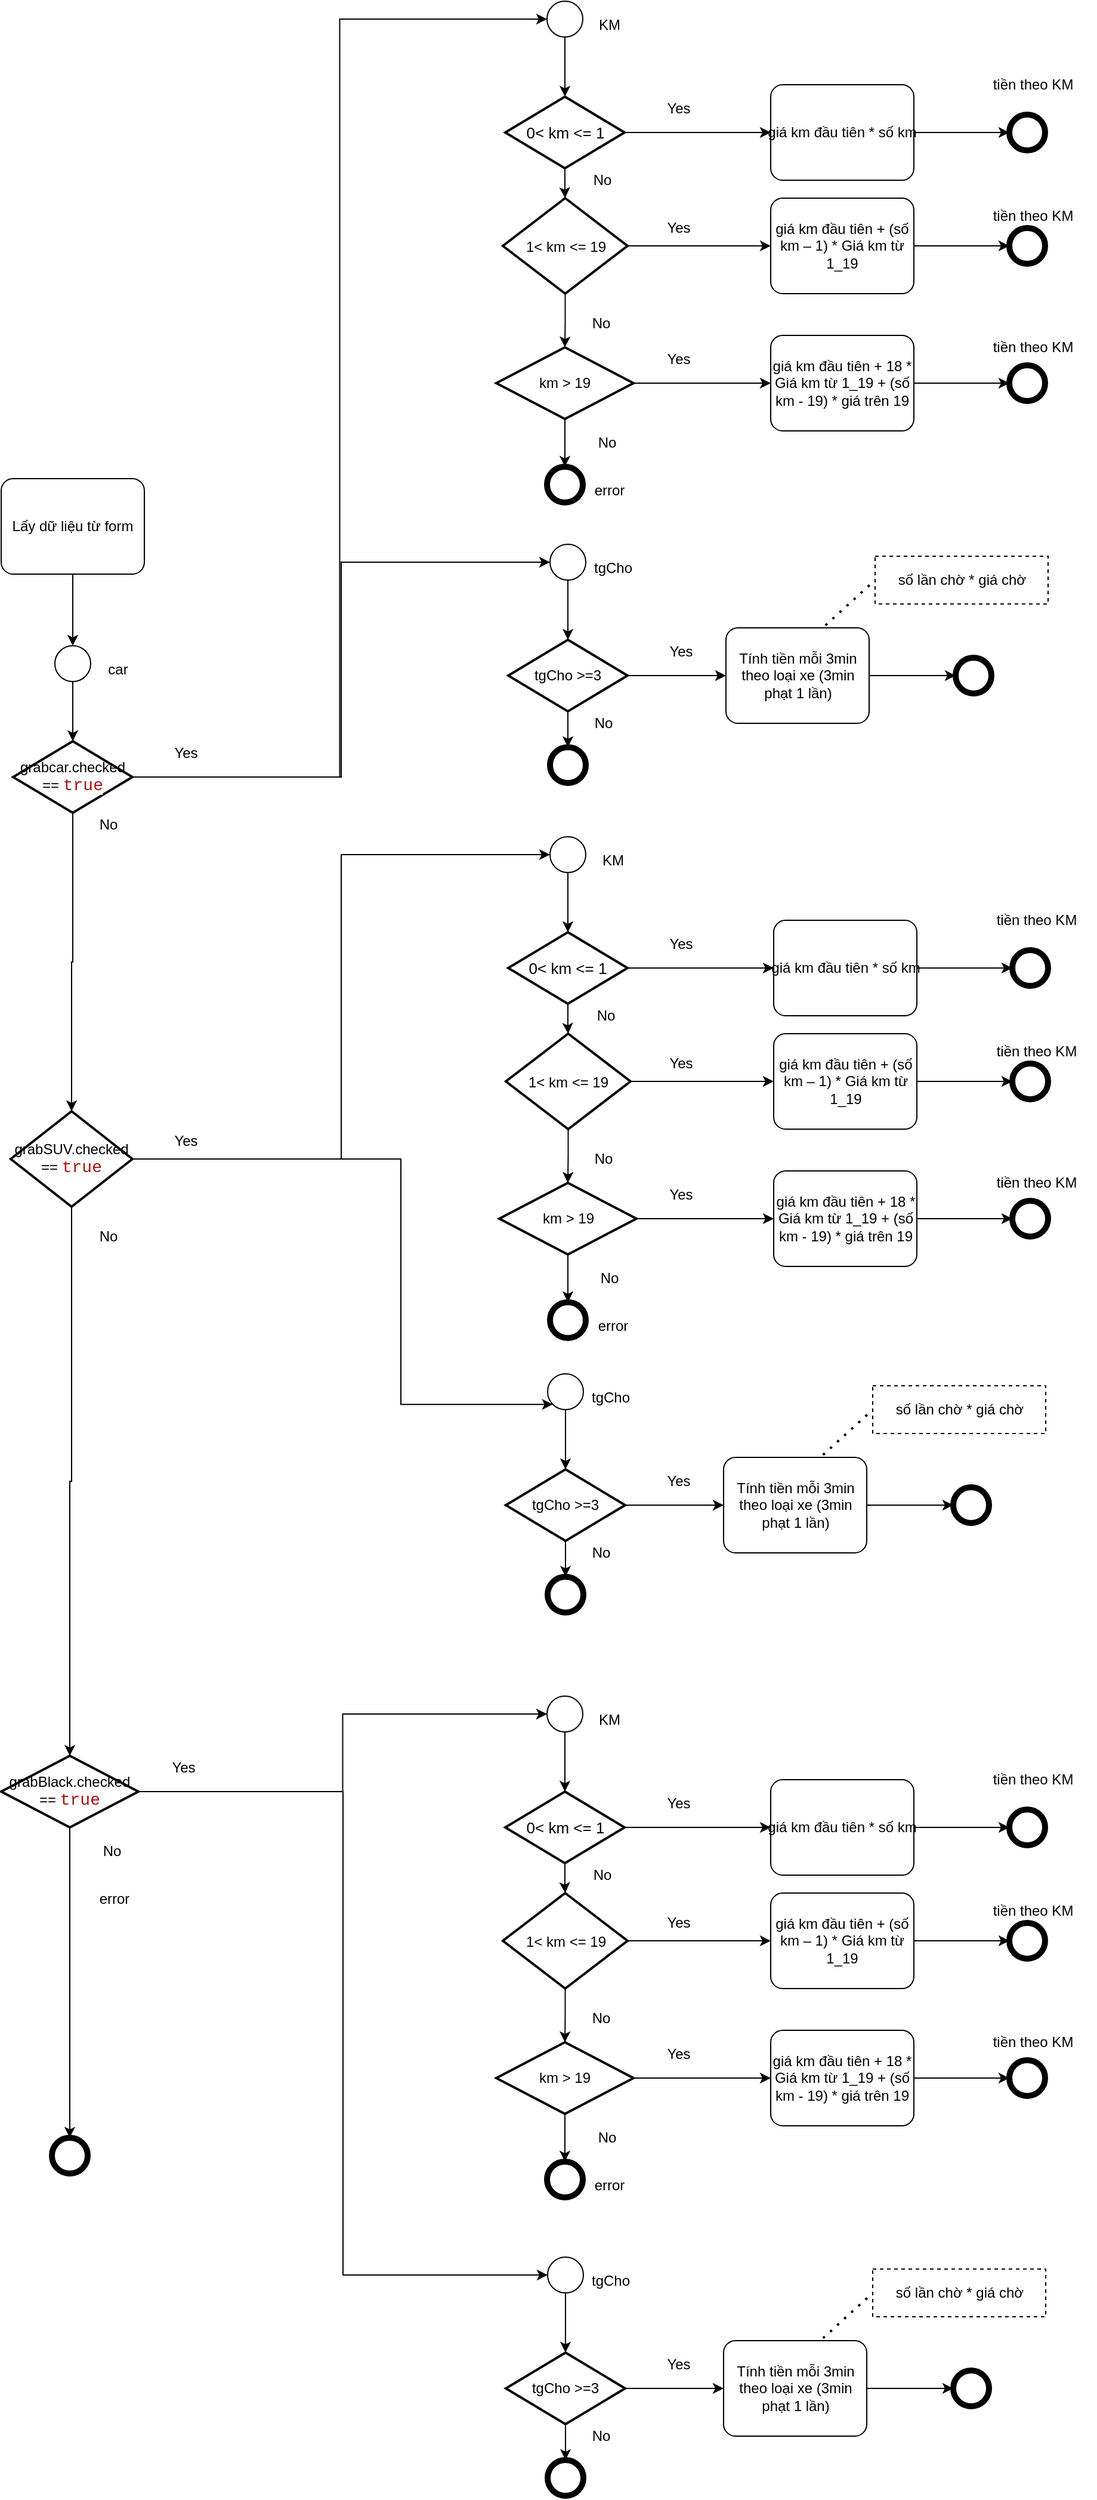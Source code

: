 <mxfile version="21.6.1" type="google" pages="2">
  <diagram id="uHuuC8KDGnurRza-uVOG" name="Chưa tách">
    <mxGraphModel grid="1" page="1" gridSize="10" guides="1" tooltips="1" connect="1" arrows="1" fold="1" pageScale="1" pageWidth="850" pageHeight="1100" math="0" shadow="0">
      <root>
        <mxCell id="0" />
        <mxCell id="1" parent="0" />
        <mxCell id="bKHEWuFqYGTDLZsHRXI--1" style="edgeStyle=orthogonalEdgeStyle;rounded=0;orthogonalLoop=1;jettySize=auto;html=1;" edge="1" parent="1" source="bKHEWuFqYGTDLZsHRXI--2" target="bKHEWuFqYGTDLZsHRXI--5">
          <mxGeometry relative="1" as="geometry" />
        </mxCell>
        <mxCell id="bKHEWuFqYGTDLZsHRXI--2" value="" style="shape=ellipse;html=1;dashed=0;whitespace=wrap;aspect=fixed;perimeter=ellipsePerimeter;" vertex="1" parent="1">
          <mxGeometry x="100" y="260" width="30" height="30" as="geometry" />
        </mxCell>
        <mxCell id="bKHEWuFqYGTDLZsHRXI--3" style="edgeStyle=orthogonalEdgeStyle;rounded=0;orthogonalLoop=1;jettySize=auto;html=1;" edge="1" parent="1" source="bKHEWuFqYGTDLZsHRXI--5" target="bKHEWuFqYGTDLZsHRXI--9">
          <mxGeometry relative="1" as="geometry" />
        </mxCell>
        <mxCell id="bKHEWuFqYGTDLZsHRXI--4" style="edgeStyle=orthogonalEdgeStyle;rounded=0;orthogonalLoop=1;jettySize=auto;html=1;entryX=0;entryY=0.5;entryDx=0;entryDy=0;" edge="1" parent="1" source="bKHEWuFqYGTDLZsHRXI--5" target="bKHEWuFqYGTDLZsHRXI--28">
          <mxGeometry relative="1" as="geometry">
            <mxPoint x="270" y="370" as="targetPoint" />
          </mxGeometry>
        </mxCell>
        <mxCell id="6Vg3l-DFcKYXZpgz3Y_5-98" style="edgeStyle=orthogonalEdgeStyle;rounded=0;orthogonalLoop=1;jettySize=auto;html=1;entryX=0;entryY=0.5;entryDx=0;entryDy=0;" edge="1" parent="1" source="bKHEWuFqYGTDLZsHRXI--5" target="bKHEWuFqYGTDLZsHRXI--57">
          <mxGeometry relative="1" as="geometry" />
        </mxCell>
        <mxCell id="bKHEWuFqYGTDLZsHRXI--5" value="grabcar.checked == &lt;font face=&quot;consolas, courier new, monospace&quot; color=&quot;#a31515&quot;&gt;&lt;span style=&quot;font-size: 14px; background-color: rgb(255, 255, 255);&quot;&gt;true&lt;/span&gt;&lt;/font&gt;" style="strokeWidth=2;html=1;shape=mxgraph.flowchart.decision;whiteSpace=wrap;" vertex="1" parent="1">
          <mxGeometry x="65" y="340" width="100" height="60" as="geometry" />
        </mxCell>
        <mxCell id="bKHEWuFqYGTDLZsHRXI--6" value="car" style="text;html=1;strokeColor=none;fillColor=none;align=center;verticalAlign=middle;whiteSpace=wrap;rounded=0;" vertex="1" parent="1">
          <mxGeometry x="132.5" y="270" width="40" height="20" as="geometry" />
        </mxCell>
        <mxCell id="bKHEWuFqYGTDLZsHRXI--7" style="edgeStyle=orthogonalEdgeStyle;rounded=0;orthogonalLoop=1;jettySize=auto;html=1;" edge="1" parent="1" source="bKHEWuFqYGTDLZsHRXI--9" target="bKHEWuFqYGTDLZsHRXI--12">
          <mxGeometry relative="1" as="geometry" />
        </mxCell>
        <mxCell id="bKHEWuFqYGTDLZsHRXI--8" style="edgeStyle=orthogonalEdgeStyle;rounded=0;orthogonalLoop=1;jettySize=auto;html=1;entryX=0;entryY=0.5;entryDx=0;entryDy=0;" edge="1" parent="1" source="bKHEWuFqYGTDLZsHRXI--9" target="6Vg3l-DFcKYXZpgz3Y_5-34">
          <mxGeometry relative="1" as="geometry">
            <mxPoint x="270" y="690" as="targetPoint" />
          </mxGeometry>
        </mxCell>
        <mxCell id="6Vg3l-DFcKYXZpgz3Y_5-113" style="edgeStyle=orthogonalEdgeStyle;rounded=0;orthogonalLoop=1;jettySize=auto;html=1;entryX=0;entryY=1;entryDx=0;entryDy=0;" edge="1" parent="1" source="bKHEWuFqYGTDLZsHRXI--9" target="6Vg3l-DFcKYXZpgz3Y_5-100">
          <mxGeometry relative="1" as="geometry">
            <Array as="points">
              <mxPoint x="390" y="690" />
              <mxPoint x="390" y="896" />
            </Array>
          </mxGeometry>
        </mxCell>
        <mxCell id="bKHEWuFqYGTDLZsHRXI--9" value="grabSUV.checked ==&amp;nbsp;&lt;font face=&quot;consolas, courier new, monospace&quot; color=&quot;#a31515&quot;&gt;&lt;span style=&quot;font-size: 14px; background-color: rgb(255, 255, 255);&quot;&gt;true&lt;/span&gt;&lt;/font&gt;" style="strokeWidth=2;html=1;shape=mxgraph.flowchart.decision;whiteSpace=wrap;" vertex="1" parent="1">
          <mxGeometry x="63" y="650" width="102" height="80" as="geometry" />
        </mxCell>
        <mxCell id="bKHEWuFqYGTDLZsHRXI--10" style="edgeStyle=orthogonalEdgeStyle;rounded=0;orthogonalLoop=1;jettySize=auto;html=1;" edge="1" parent="1" source="bKHEWuFqYGTDLZsHRXI--12" target="bKHEWuFqYGTDLZsHRXI--13">
          <mxGeometry relative="1" as="geometry" />
        </mxCell>
        <mxCell id="6Vg3l-DFcKYXZpgz3Y_5-114" style="edgeStyle=orthogonalEdgeStyle;rounded=0;orthogonalLoop=1;jettySize=auto;html=1;entryX=0;entryY=0.5;entryDx=0;entryDy=0;" edge="1" parent="1" source="bKHEWuFqYGTDLZsHRXI--12" target="6Vg3l-DFcKYXZpgz3Y_5-66">
          <mxGeometry relative="1" as="geometry" />
        </mxCell>
        <mxCell id="6Vg3l-DFcKYXZpgz3Y_5-129" style="edgeStyle=orthogonalEdgeStyle;rounded=0;orthogonalLoop=1;jettySize=auto;html=1;entryX=0;entryY=0.5;entryDx=0;entryDy=0;" edge="1" parent="1" source="bKHEWuFqYGTDLZsHRXI--12" target="6Vg3l-DFcKYXZpgz3Y_5-116">
          <mxGeometry relative="1" as="geometry" />
        </mxCell>
        <mxCell id="bKHEWuFqYGTDLZsHRXI--12" value="grabBlack.checked ==&amp;nbsp;&lt;font face=&quot;consolas, courier new, monospace&quot; color=&quot;#a31515&quot;&gt;&lt;span style=&quot;font-size: 14px; background-color: rgb(255, 255, 255);&quot;&gt;true&lt;/span&gt;&lt;/font&gt;" style="strokeWidth=2;html=1;shape=mxgraph.flowchart.decision;whiteSpace=wrap;" vertex="1" parent="1">
          <mxGeometry x="55" y="1190" width="115" height="60" as="geometry" />
        </mxCell>
        <mxCell id="bKHEWuFqYGTDLZsHRXI--13" value="" style="shape=ellipse;html=1;dashed=0;whitespace=wrap;aspect=fixed;strokeWidth=5;perimeter=ellipsePerimeter;" vertex="1" parent="1">
          <mxGeometry x="97.5" y="1510" width="30" height="30" as="geometry" />
        </mxCell>
        <mxCell id="bKHEWuFqYGTDLZsHRXI--17" value="Yes" style="text;html=1;strokeColor=none;fillColor=none;align=center;verticalAlign=middle;whiteSpace=wrap;rounded=0;" vertex="1" parent="1">
          <mxGeometry x="190" y="340" width="40" height="20" as="geometry" />
        </mxCell>
        <mxCell id="bKHEWuFqYGTDLZsHRXI--18" value="No" style="text;html=1;strokeColor=none;fillColor=none;align=center;verticalAlign=middle;whiteSpace=wrap;rounded=0;" vertex="1" parent="1">
          <mxGeometry x="125" y="400" width="40" height="20" as="geometry" />
        </mxCell>
        <mxCell id="bKHEWuFqYGTDLZsHRXI--19" value="Yes" style="text;html=1;strokeColor=none;fillColor=none;align=center;verticalAlign=middle;whiteSpace=wrap;rounded=0;" vertex="1" parent="1">
          <mxGeometry x="190" y="665" width="40" height="20" as="geometry" />
        </mxCell>
        <mxCell id="bKHEWuFqYGTDLZsHRXI--20" value="Yes" style="text;html=1;strokeColor=none;fillColor=none;align=center;verticalAlign=middle;whiteSpace=wrap;rounded=0;" vertex="1" parent="1">
          <mxGeometry x="187.5" y="1190" width="40" height="20" as="geometry" />
        </mxCell>
        <mxCell id="bKHEWuFqYGTDLZsHRXI--21" value="No" style="text;html=1;strokeColor=none;fillColor=none;align=center;verticalAlign=middle;whiteSpace=wrap;rounded=0;" vertex="1" parent="1">
          <mxGeometry x="125" y="745" width="40" height="20" as="geometry" />
        </mxCell>
        <mxCell id="bKHEWuFqYGTDLZsHRXI--22" value="No" style="text;html=1;strokeColor=none;fillColor=none;align=center;verticalAlign=middle;whiteSpace=wrap;rounded=0;" vertex="1" parent="1">
          <mxGeometry x="127.5" y="1260" width="40" height="20" as="geometry" />
        </mxCell>
        <mxCell id="bKHEWuFqYGTDLZsHRXI--26" value="error" style="text;html=1;strokeColor=none;fillColor=none;align=center;verticalAlign=middle;whiteSpace=wrap;rounded=0;" vertex="1" parent="1">
          <mxGeometry x="130" y="1300" width="40" height="20" as="geometry" />
        </mxCell>
        <mxCell id="bKHEWuFqYGTDLZsHRXI--56" style="edgeStyle=orthogonalEdgeStyle;rounded=0;orthogonalLoop=1;jettySize=auto;html=1;" edge="1" parent="1" source="bKHEWuFqYGTDLZsHRXI--57" target="bKHEWuFqYGTDLZsHRXI--60">
          <mxGeometry relative="1" as="geometry" />
        </mxCell>
        <mxCell id="bKHEWuFqYGTDLZsHRXI--57" value="" style="shape=ellipse;html=1;dashed=0;whitespace=wrap;aspect=fixed;perimeter=ellipsePerimeter;" vertex="1" parent="1">
          <mxGeometry x="515" y="175" width="30" height="30" as="geometry" />
        </mxCell>
        <mxCell id="bKHEWuFqYGTDLZsHRXI--58" style="edgeStyle=orthogonalEdgeStyle;rounded=0;orthogonalLoop=1;jettySize=auto;html=1;entryX=0.5;entryY=0;entryDx=0;entryDy=0;" edge="1" parent="1" source="bKHEWuFqYGTDLZsHRXI--60" target="bKHEWuFqYGTDLZsHRXI--62">
          <mxGeometry relative="1" as="geometry">
            <mxPoint x="529" y="340" as="targetPoint" />
            <Array as="points">
              <mxPoint x="530.5" y="335" />
              <mxPoint x="529.5" y="415" />
            </Array>
          </mxGeometry>
        </mxCell>
        <mxCell id="bKHEWuFqYGTDLZsHRXI--59" style="edgeStyle=orthogonalEdgeStyle;rounded=0;orthogonalLoop=1;jettySize=auto;html=1;entryX=0;entryY=0.5;entryDx=0;entryDy=0;entryPerimeter=0;" edge="1" parent="1" source="bKHEWuFqYGTDLZsHRXI--60" target="bKHEWuFqYGTDLZsHRXI--66">
          <mxGeometry relative="1" as="geometry">
            <mxPoint x="685" y="285" as="targetPoint" />
          </mxGeometry>
        </mxCell>
        <mxCell id="bKHEWuFqYGTDLZsHRXI--60" value="tgCho &amp;gt;=3" style="strokeWidth=2;html=1;shape=mxgraph.flowchart.decision;whiteSpace=wrap;" vertex="1" parent="1">
          <mxGeometry x="480" y="255" width="100" height="60" as="geometry" />
        </mxCell>
        <mxCell id="bKHEWuFqYGTDLZsHRXI--61" value="tgCho" style="text;html=1;strokeColor=none;fillColor=none;align=center;verticalAlign=middle;whiteSpace=wrap;rounded=0;" vertex="1" parent="1">
          <mxGeometry x="547.5" y="185" width="40" height="20" as="geometry" />
        </mxCell>
        <mxCell id="bKHEWuFqYGTDLZsHRXI--62" value="" style="shape=ellipse;html=1;dashed=0;whitespace=wrap;aspect=fixed;strokeWidth=5;perimeter=ellipsePerimeter;" vertex="1" parent="1">
          <mxGeometry x="515" y="345" width="30" height="30" as="geometry" />
        </mxCell>
        <mxCell id="bKHEWuFqYGTDLZsHRXI--63" value="Yes" style="text;html=1;strokeColor=none;fillColor=none;align=center;verticalAlign=middle;whiteSpace=wrap;rounded=0;" vertex="1" parent="1">
          <mxGeometry x="605" y="255" width="40" height="20" as="geometry" />
        </mxCell>
        <mxCell id="bKHEWuFqYGTDLZsHRXI--64" value="No" style="text;html=1;strokeColor=none;fillColor=none;align=center;verticalAlign=middle;whiteSpace=wrap;rounded=0;" vertex="1" parent="1">
          <mxGeometry x="540" y="315" width="40" height="20" as="geometry" />
        </mxCell>
        <mxCell id="bKHEWuFqYGTDLZsHRXI--65" style="edgeStyle=orthogonalEdgeStyle;rounded=0;orthogonalLoop=1;jettySize=auto;html=1;entryX=0;entryY=0.5;entryDx=0;entryDy=0;fontSize=12;" edge="1" parent="1" source="bKHEWuFqYGTDLZsHRXI--66" target="bKHEWuFqYGTDLZsHRXI--67">
          <mxGeometry relative="1" as="geometry" />
        </mxCell>
        <mxCell id="bKHEWuFqYGTDLZsHRXI--66" value="Tính tiền mỗi 3min theo loại xe (3min phạt 1 lần)" style="points=[[0.25,0,0],[0.5,0,0],[0.75,0,0],[1,0.25,0],[1,0.5,0],[1,0.75,0],[0.75,1,0],[0.5,1,0],[0.25,1,0],[0,0.75,0],[0,0.5,0],[0,0.25,0]];shape=mxgraph.bpmn.task;whiteSpace=wrap;rectStyle=rounded;size=10;taskMarker=abstract;" vertex="1" parent="1">
          <mxGeometry x="662.5" y="245" width="120" height="80" as="geometry" />
        </mxCell>
        <mxCell id="bKHEWuFqYGTDLZsHRXI--67" value="" style="shape=ellipse;html=1;dashed=0;whitespace=wrap;aspect=fixed;strokeWidth=5;perimeter=ellipsePerimeter;" vertex="1" parent="1">
          <mxGeometry x="855" y="270" width="30" height="30" as="geometry" />
        </mxCell>
        <mxCell id="bKHEWuFqYGTDLZsHRXI--68" value="&lt;font face=&quot;arial&quot;&gt;số lần chờ * giá chờ&lt;/font&gt;" style="text;html=1;fillColor=none;align=center;verticalAlign=middle;whiteSpace=wrap;rounded=0;fontSize=12;strokeColor=#000000;dashed=1;" vertex="1" parent="1">
          <mxGeometry x="787.5" y="185" width="145" height="40" as="geometry" />
        </mxCell>
        <mxCell id="bKHEWuFqYGTDLZsHRXI--69" value="" style="endArrow=none;dashed=1;html=1;dashPattern=1 3;strokeWidth=2;fontSize=12;entryX=0;entryY=0.5;entryDx=0;entryDy=0;exitX=0.695;exitY=-0.026;exitDx=0;exitDy=0;exitPerimeter=0;" edge="1" parent="1" source="bKHEWuFqYGTDLZsHRXI--66" target="bKHEWuFqYGTDLZsHRXI--68">
          <mxGeometry width="50" height="50" relative="1" as="geometry">
            <mxPoint x="752.5" y="227.105" as="sourcePoint" />
            <mxPoint x="797.5" y="145" as="targetPoint" />
          </mxGeometry>
        </mxCell>
        <mxCell id="6Vg3l-DFcKYXZpgz3Y_5-1" style="edgeStyle=orthogonalEdgeStyle;rounded=0;orthogonalLoop=1;jettySize=auto;html=1;entryX=0.5;entryY=0;entryDx=0;entryDy=0;" edge="1" parent="1" source="NArBgH2UnX7Wnv86C2XU-1" target="bKHEWuFqYGTDLZsHRXI--2">
          <mxGeometry relative="1" as="geometry" />
        </mxCell>
        <mxCell id="NArBgH2UnX7Wnv86C2XU-1" value="Lấy dữ liệu từ form" style="points=[[0.25,0,0],[0.5,0,0],[0.75,0,0],[1,0.25,0],[1,0.5,0],[1,0.75,0],[0.75,1,0],[0.5,1,0],[0.25,1,0],[0,0.75,0],[0,0.5,0],[0,0.25,0]];shape=mxgraph.bpmn.task;whiteSpace=wrap;rectStyle=rounded;size=10;taskMarker=abstract;" vertex="1" parent="1">
          <mxGeometry x="55" y="120" width="120" height="80" as="geometry" />
        </mxCell>
        <mxCell id="6Vg3l-DFcKYXZpgz3Y_5-2" value="" style="group" connectable="0" vertex="1" parent="1">
          <mxGeometry x="470" y="-280" width="500" height="420" as="geometry" />
        </mxCell>
        <mxCell id="bKHEWuFqYGTDLZsHRXI--28" value="" style="shape=ellipse;html=1;dashed=0;whitespace=wrap;aspect=fixed;perimeter=ellipsePerimeter;" vertex="1" parent="6Vg3l-DFcKYXZpgz3Y_5-2">
          <mxGeometry x="42.5" width="30" height="30" as="geometry" />
        </mxCell>
        <mxCell id="bKHEWuFqYGTDLZsHRXI--31" value="&lt;span style=&quot;font-family: &amp;#34;arial&amp;#34;&quot;&gt;&lt;font style=&quot;font-size: 13px&quot;&gt;0&amp;lt; km &amp;lt;= 1&lt;/font&gt;&lt;/span&gt;" style="strokeWidth=2;html=1;shape=mxgraph.flowchart.decision;whiteSpace=wrap;" vertex="1" parent="6Vg3l-DFcKYXZpgz3Y_5-2">
          <mxGeometry x="7.5" y="80" width="100" height="60" as="geometry" />
        </mxCell>
        <mxCell id="bKHEWuFqYGTDLZsHRXI--27" style="edgeStyle=orthogonalEdgeStyle;rounded=0;orthogonalLoop=1;jettySize=auto;html=1;" edge="1" parent="6Vg3l-DFcKYXZpgz3Y_5-2" source="bKHEWuFqYGTDLZsHRXI--28" target="bKHEWuFqYGTDLZsHRXI--31">
          <mxGeometry relative="1" as="geometry" />
        </mxCell>
        <mxCell id="bKHEWuFqYGTDLZsHRXI--32" value="KM" style="text;html=1;strokeColor=none;fillColor=none;align=center;verticalAlign=middle;whiteSpace=wrap;rounded=0;" vertex="1" parent="6Vg3l-DFcKYXZpgz3Y_5-2">
          <mxGeometry x="75" y="10" width="40" height="20" as="geometry" />
        </mxCell>
        <mxCell id="bKHEWuFqYGTDLZsHRXI--35" value="&lt;p style=&quot;line-height: normal ; margin: 0pt 0in ; text-indent: 0in ; text-align: left ; direction: ltr ; unicode-bidi: embed ; font-size: 12px&quot;&gt;&lt;span style=&quot;font-size: 12px ; font-family: &amp;#34;arial&amp;#34;&quot;&gt;1&amp;lt;&amp;nbsp;&lt;/span&gt;&lt;span style=&quot;font-size: 12px ; font-family: &amp;#34;arial&amp;#34;&quot;&gt;km &amp;lt;= 19&lt;/span&gt;&lt;/p&gt;" style="strokeWidth=2;html=1;shape=mxgraph.flowchart.decision;whiteSpace=wrap;fontSize=12;" vertex="1" parent="6Vg3l-DFcKYXZpgz3Y_5-2">
          <mxGeometry x="5.5" y="165" width="104.5" height="80" as="geometry" />
        </mxCell>
        <mxCell id="bKHEWuFqYGTDLZsHRXI--29" style="edgeStyle=orthogonalEdgeStyle;rounded=0;orthogonalLoop=1;jettySize=auto;html=1;" edge="1" parent="6Vg3l-DFcKYXZpgz3Y_5-2" source="bKHEWuFqYGTDLZsHRXI--31" target="bKHEWuFqYGTDLZsHRXI--35">
          <mxGeometry relative="1" as="geometry" />
        </mxCell>
        <mxCell id="bKHEWuFqYGTDLZsHRXI--38" value="&lt;span style=&quot;font-size: 12px; font-family: arial;&quot;&gt;km &lt;/span&gt;&lt;span style=&quot;font-size: 12px; font-family: arial;&quot;&gt;&amp;gt;&lt;/span&gt;&lt;span style=&quot;font-size: 12px; font-family: arial;&quot;&gt; 19&lt;/span&gt;" style="strokeWidth=2;html=1;shape=mxgraph.flowchart.decision;whiteSpace=wrap;fontSize=12;" vertex="1" parent="6Vg3l-DFcKYXZpgz3Y_5-2">
          <mxGeometry y="290" width="115" height="60" as="geometry" />
        </mxCell>
        <mxCell id="bKHEWuFqYGTDLZsHRXI--33" style="edgeStyle=orthogonalEdgeStyle;rounded=0;orthogonalLoop=1;jettySize=auto;html=1;" edge="1" parent="6Vg3l-DFcKYXZpgz3Y_5-2" source="bKHEWuFqYGTDLZsHRXI--35" target="bKHEWuFqYGTDLZsHRXI--38">
          <mxGeometry relative="1" as="geometry" />
        </mxCell>
        <mxCell id="bKHEWuFqYGTDLZsHRXI--39" value="" style="shape=ellipse;html=1;dashed=0;whitespace=wrap;aspect=fixed;strokeWidth=5;perimeter=ellipsePerimeter;" vertex="1" parent="6Vg3l-DFcKYXZpgz3Y_5-2">
          <mxGeometry x="42.5" y="390" width="30" height="30" as="geometry" />
        </mxCell>
        <mxCell id="bKHEWuFqYGTDLZsHRXI--36" style="edgeStyle=orthogonalEdgeStyle;rounded=0;orthogonalLoop=1;jettySize=auto;html=1;" edge="1" parent="6Vg3l-DFcKYXZpgz3Y_5-2" source="bKHEWuFqYGTDLZsHRXI--38" target="bKHEWuFqYGTDLZsHRXI--39">
          <mxGeometry relative="1" as="geometry" />
        </mxCell>
        <mxCell id="bKHEWuFqYGTDLZsHRXI--40" value="" style="shape=ellipse;html=1;dashed=0;whitespace=wrap;aspect=fixed;strokeWidth=5;perimeter=ellipsePerimeter;" vertex="1" parent="6Vg3l-DFcKYXZpgz3Y_5-2">
          <mxGeometry x="430" y="95" width="30" height="30" as="geometry" />
        </mxCell>
        <mxCell id="bKHEWuFqYGTDLZsHRXI--41" value="Yes" style="text;html=1;strokeColor=none;fillColor=none;align=center;verticalAlign=middle;whiteSpace=wrap;rounded=0;" vertex="1" parent="6Vg3l-DFcKYXZpgz3Y_5-2">
          <mxGeometry x="132.5" y="80" width="40" height="20" as="geometry" />
        </mxCell>
        <mxCell id="bKHEWuFqYGTDLZsHRXI--42" value="No" style="text;html=1;strokeColor=none;fillColor=none;align=center;verticalAlign=middle;whiteSpace=wrap;rounded=0;" vertex="1" parent="6Vg3l-DFcKYXZpgz3Y_5-2">
          <mxGeometry x="70" y="140" width="37.5" height="20" as="geometry" />
        </mxCell>
        <mxCell id="bKHEWuFqYGTDLZsHRXI--43" value="Yes" style="text;html=1;strokeColor=none;fillColor=none;align=center;verticalAlign=middle;whiteSpace=wrap;rounded=0;" vertex="1" parent="6Vg3l-DFcKYXZpgz3Y_5-2">
          <mxGeometry x="132.5" y="180" width="40" height="20" as="geometry" />
        </mxCell>
        <mxCell id="bKHEWuFqYGTDLZsHRXI--44" value="Yes" style="text;html=1;strokeColor=none;fillColor=none;align=center;verticalAlign=middle;whiteSpace=wrap;rounded=0;" vertex="1" parent="6Vg3l-DFcKYXZpgz3Y_5-2">
          <mxGeometry x="132.5" y="290" width="40" height="20" as="geometry" />
        </mxCell>
        <mxCell id="bKHEWuFqYGTDLZsHRXI--45" value="No" style="text;html=1;strokeColor=none;fillColor=none;align=center;verticalAlign=middle;whiteSpace=wrap;rounded=0;" vertex="1" parent="6Vg3l-DFcKYXZpgz3Y_5-2">
          <mxGeometry x="67.5" y="260" width="40" height="20" as="geometry" />
        </mxCell>
        <mxCell id="bKHEWuFqYGTDLZsHRXI--46" value="No" style="text;html=1;strokeColor=none;fillColor=none;align=center;verticalAlign=middle;whiteSpace=wrap;rounded=0;" vertex="1" parent="6Vg3l-DFcKYXZpgz3Y_5-2">
          <mxGeometry x="72.5" y="360" width="40" height="20" as="geometry" />
        </mxCell>
        <mxCell id="bKHEWuFqYGTDLZsHRXI--47" value="error" style="text;html=1;strokeColor=none;fillColor=none;align=center;verticalAlign=middle;whiteSpace=wrap;rounded=0;" vertex="1" parent="6Vg3l-DFcKYXZpgz3Y_5-2">
          <mxGeometry x="75" y="400" width="40" height="20" as="geometry" />
        </mxCell>
        <mxCell id="bKHEWuFqYGTDLZsHRXI--48" style="edgeStyle=orthogonalEdgeStyle;rounded=0;orthogonalLoop=1;jettySize=auto;html=1;fontSize=12;" edge="1" parent="6Vg3l-DFcKYXZpgz3Y_5-2" source="bKHEWuFqYGTDLZsHRXI--49" target="bKHEWuFqYGTDLZsHRXI--40">
          <mxGeometry relative="1" as="geometry" />
        </mxCell>
        <mxCell id="bKHEWuFqYGTDLZsHRXI--49" value="giá km đầu tiên * số km" style="points=[[0.25,0,0],[0.5,0,0],[0.75,0,0],[1,0.25,0],[1,0.5,0],[1,0.75,0],[0.75,1,0],[0.5,1,0],[0.25,1,0],[0,0.75,0],[0,0.5,0],[0,0.25,0]];shape=mxgraph.bpmn.task;whiteSpace=wrap;rectStyle=rounded;size=10;taskMarker=abstract;" vertex="1" parent="6Vg3l-DFcKYXZpgz3Y_5-2">
          <mxGeometry x="230" y="70" width="120" height="80" as="geometry" />
        </mxCell>
        <mxCell id="bKHEWuFqYGTDLZsHRXI--30" style="edgeStyle=orthogonalEdgeStyle;rounded=0;orthogonalLoop=1;jettySize=auto;html=1;fontSize=12;" edge="1" parent="6Vg3l-DFcKYXZpgz3Y_5-2" source="bKHEWuFqYGTDLZsHRXI--31" target="bKHEWuFqYGTDLZsHRXI--49">
          <mxGeometry relative="1" as="geometry" />
        </mxCell>
        <mxCell id="bKHEWuFqYGTDLZsHRXI--51" value="giá km đầu tiên + (số km – 1) * Giá km từ 1_19" style="points=[[0.25,0,0],[0.5,0,0],[0.75,0,0],[1,0.25,0],[1,0.5,0],[1,0.75,0],[0.75,1,0],[0.5,1,0],[0.25,1,0],[0,0.75,0],[0,0.5,0],[0,0.25,0]];shape=mxgraph.bpmn.task;whiteSpace=wrap;rectStyle=rounded;size=10;taskMarker=abstract;" vertex="1" parent="6Vg3l-DFcKYXZpgz3Y_5-2">
          <mxGeometry x="230" y="165" width="120" height="80" as="geometry" />
        </mxCell>
        <mxCell id="bKHEWuFqYGTDLZsHRXI--34" style="edgeStyle=orthogonalEdgeStyle;rounded=0;orthogonalLoop=1;jettySize=auto;html=1;entryX=0;entryY=0.5;entryDx=0;entryDy=0;entryPerimeter=0;" edge="1" parent="6Vg3l-DFcKYXZpgz3Y_5-2" source="bKHEWuFqYGTDLZsHRXI--35" target="bKHEWuFqYGTDLZsHRXI--51">
          <mxGeometry relative="1" as="geometry">
            <mxPoint x="212.5" y="205" as="targetPoint" />
          </mxGeometry>
        </mxCell>
        <mxCell id="bKHEWuFqYGTDLZsHRXI--53" value="giá km đầu tiên + 18 * Giá km từ 1_19 + (số km - 19) * giá trên 19" style="points=[[0.25,0,0],[0.5,0,0],[0.75,0,0],[1,0.25,0],[1,0.5,0],[1,0.75,0],[0.75,1,0],[0.5,1,0],[0.25,1,0],[0,0.75,0],[0,0.5,0],[0,0.25,0]];shape=mxgraph.bpmn.task;whiteSpace=wrap;rectStyle=rounded;size=10;taskMarker=abstract;" vertex="1" parent="6Vg3l-DFcKYXZpgz3Y_5-2">
          <mxGeometry x="230" y="280" width="120" height="80" as="geometry" />
        </mxCell>
        <mxCell id="bKHEWuFqYGTDLZsHRXI--37" style="edgeStyle=orthogonalEdgeStyle;rounded=0;orthogonalLoop=1;jettySize=auto;html=1;" edge="1" parent="6Vg3l-DFcKYXZpgz3Y_5-2" source="bKHEWuFqYGTDLZsHRXI--38" target="bKHEWuFqYGTDLZsHRXI--53">
          <mxGeometry relative="1" as="geometry">
            <mxPoint x="212.5" y="320" as="targetPoint" />
          </mxGeometry>
        </mxCell>
        <mxCell id="bKHEWuFqYGTDLZsHRXI--54" value="" style="shape=ellipse;html=1;dashed=0;whitespace=wrap;aspect=fixed;strokeWidth=5;perimeter=ellipsePerimeter;" vertex="1" parent="6Vg3l-DFcKYXZpgz3Y_5-2">
          <mxGeometry x="430" y="190" width="30" height="30" as="geometry" />
        </mxCell>
        <mxCell id="bKHEWuFqYGTDLZsHRXI--50" style="edgeStyle=orthogonalEdgeStyle;rounded=0;orthogonalLoop=1;jettySize=auto;html=1;fontSize=12;" edge="1" parent="6Vg3l-DFcKYXZpgz3Y_5-2" source="bKHEWuFqYGTDLZsHRXI--51" target="bKHEWuFqYGTDLZsHRXI--54">
          <mxGeometry relative="1" as="geometry" />
        </mxCell>
        <mxCell id="bKHEWuFqYGTDLZsHRXI--55" value="" style="shape=ellipse;html=1;dashed=0;whitespace=wrap;aspect=fixed;strokeWidth=5;perimeter=ellipsePerimeter;" vertex="1" parent="6Vg3l-DFcKYXZpgz3Y_5-2">
          <mxGeometry x="430" y="305" width="30" height="30" as="geometry" />
        </mxCell>
        <mxCell id="bKHEWuFqYGTDLZsHRXI--52" style="edgeStyle=orthogonalEdgeStyle;rounded=0;orthogonalLoop=1;jettySize=auto;html=1;fontSize=12;" edge="1" parent="6Vg3l-DFcKYXZpgz3Y_5-2" source="bKHEWuFqYGTDLZsHRXI--53" target="bKHEWuFqYGTDLZsHRXI--55">
          <mxGeometry relative="1" as="geometry" />
        </mxCell>
        <mxCell id="bKHEWuFqYGTDLZsHRXI--70" value="tiền theo KM" style="text;html=1;strokeColor=none;fillColor=none;align=center;verticalAlign=middle;whiteSpace=wrap;rounded=0;" vertex="1" parent="6Vg3l-DFcKYXZpgz3Y_5-2">
          <mxGeometry x="400" y="60" width="100" height="20" as="geometry" />
        </mxCell>
        <mxCell id="bKHEWuFqYGTDLZsHRXI--71" value="tiền theo KM" style="text;html=1;strokeColor=none;fillColor=none;align=center;verticalAlign=middle;whiteSpace=wrap;rounded=0;" vertex="1" parent="6Vg3l-DFcKYXZpgz3Y_5-2">
          <mxGeometry x="400" y="170" width="100" height="20" as="geometry" />
        </mxCell>
        <mxCell id="bKHEWuFqYGTDLZsHRXI--72" value="tiền theo KM" style="text;html=1;strokeColor=none;fillColor=none;align=center;verticalAlign=middle;whiteSpace=wrap;rounded=0;" vertex="1" parent="6Vg3l-DFcKYXZpgz3Y_5-2">
          <mxGeometry x="400" y="280" width="100" height="20" as="geometry" />
        </mxCell>
        <mxCell id="6Vg3l-DFcKYXZpgz3Y_5-34" value="" style="shape=ellipse;html=1;dashed=0;whitespace=wrap;aspect=fixed;perimeter=ellipsePerimeter;" vertex="1" parent="1">
          <mxGeometry x="515" y="420" width="30" height="30" as="geometry" />
        </mxCell>
        <mxCell id="6Vg3l-DFcKYXZpgz3Y_5-35" value="&lt;span style=&quot;font-family: &amp;#34;arial&amp;#34;&quot;&gt;&lt;font style=&quot;font-size: 13px&quot;&gt;0&amp;lt; km &amp;lt;= 1&lt;/font&gt;&lt;/span&gt;" style="strokeWidth=2;html=1;shape=mxgraph.flowchart.decision;whiteSpace=wrap;" vertex="1" parent="1">
          <mxGeometry x="480" y="500" width="100" height="60" as="geometry" />
        </mxCell>
        <mxCell id="6Vg3l-DFcKYXZpgz3Y_5-36" style="edgeStyle=orthogonalEdgeStyle;rounded=0;orthogonalLoop=1;jettySize=auto;html=1;" edge="1" parent="1" source="6Vg3l-DFcKYXZpgz3Y_5-34" target="6Vg3l-DFcKYXZpgz3Y_5-35">
          <mxGeometry relative="1" as="geometry" />
        </mxCell>
        <mxCell id="6Vg3l-DFcKYXZpgz3Y_5-37" value="KM" style="text;html=1;strokeColor=none;fillColor=none;align=center;verticalAlign=middle;whiteSpace=wrap;rounded=0;" vertex="1" parent="1">
          <mxGeometry x="547.5" y="430" width="40" height="20" as="geometry" />
        </mxCell>
        <mxCell id="6Vg3l-DFcKYXZpgz3Y_5-38" value="&lt;p style=&quot;line-height: normal ; margin: 0pt 0in ; text-indent: 0in ; text-align: left ; direction: ltr ; unicode-bidi: embed ; font-size: 12px&quot;&gt;&lt;span style=&quot;font-size: 12px ; font-family: &amp;#34;arial&amp;#34;&quot;&gt;1&amp;lt;&amp;nbsp;&lt;/span&gt;&lt;span style=&quot;font-size: 12px ; font-family: &amp;#34;arial&amp;#34;&quot;&gt;km &amp;lt;= 19&lt;/span&gt;&lt;/p&gt;" style="strokeWidth=2;html=1;shape=mxgraph.flowchart.decision;whiteSpace=wrap;fontSize=12;" vertex="1" parent="1">
          <mxGeometry x="478" y="585" width="104.5" height="80" as="geometry" />
        </mxCell>
        <mxCell id="6Vg3l-DFcKYXZpgz3Y_5-39" style="edgeStyle=orthogonalEdgeStyle;rounded=0;orthogonalLoop=1;jettySize=auto;html=1;" edge="1" parent="1" source="6Vg3l-DFcKYXZpgz3Y_5-35" target="6Vg3l-DFcKYXZpgz3Y_5-38">
          <mxGeometry relative="1" as="geometry" />
        </mxCell>
        <mxCell id="6Vg3l-DFcKYXZpgz3Y_5-40" value="&lt;span style=&quot;font-size: 12px; font-family: arial;&quot;&gt;km &lt;/span&gt;&lt;span style=&quot;font-size: 12px; font-family: arial;&quot;&gt;&amp;gt;&lt;/span&gt;&lt;span style=&quot;font-size: 12px; font-family: arial;&quot;&gt; 19&lt;/span&gt;" style="strokeWidth=2;html=1;shape=mxgraph.flowchart.decision;whiteSpace=wrap;fontSize=12;" vertex="1" parent="1">
          <mxGeometry x="472.5" y="710" width="115" height="60" as="geometry" />
        </mxCell>
        <mxCell id="6Vg3l-DFcKYXZpgz3Y_5-41" style="edgeStyle=orthogonalEdgeStyle;rounded=0;orthogonalLoop=1;jettySize=auto;html=1;" edge="1" parent="1" source="6Vg3l-DFcKYXZpgz3Y_5-38" target="6Vg3l-DFcKYXZpgz3Y_5-40">
          <mxGeometry relative="1" as="geometry" />
        </mxCell>
        <mxCell id="6Vg3l-DFcKYXZpgz3Y_5-42" value="" style="shape=ellipse;html=1;dashed=0;whitespace=wrap;aspect=fixed;strokeWidth=5;perimeter=ellipsePerimeter;" vertex="1" parent="1">
          <mxGeometry x="515" y="810" width="30" height="30" as="geometry" />
        </mxCell>
        <mxCell id="6Vg3l-DFcKYXZpgz3Y_5-43" style="edgeStyle=orthogonalEdgeStyle;rounded=0;orthogonalLoop=1;jettySize=auto;html=1;" edge="1" parent="1" source="6Vg3l-DFcKYXZpgz3Y_5-40" target="6Vg3l-DFcKYXZpgz3Y_5-42">
          <mxGeometry relative="1" as="geometry" />
        </mxCell>
        <mxCell id="6Vg3l-DFcKYXZpgz3Y_5-44" value="" style="shape=ellipse;html=1;dashed=0;whitespace=wrap;aspect=fixed;strokeWidth=5;perimeter=ellipsePerimeter;" vertex="1" parent="1">
          <mxGeometry x="902.5" y="515" width="30" height="30" as="geometry" />
        </mxCell>
        <mxCell id="6Vg3l-DFcKYXZpgz3Y_5-45" value="Yes" style="text;html=1;strokeColor=none;fillColor=none;align=center;verticalAlign=middle;whiteSpace=wrap;rounded=0;" vertex="1" parent="1">
          <mxGeometry x="605" y="500" width="40" height="20" as="geometry" />
        </mxCell>
        <mxCell id="6Vg3l-DFcKYXZpgz3Y_5-46" value="No" style="text;html=1;strokeColor=none;fillColor=none;align=center;verticalAlign=middle;whiteSpace=wrap;rounded=0;" vertex="1" parent="1">
          <mxGeometry x="542.5" y="560" width="37.5" height="20" as="geometry" />
        </mxCell>
        <mxCell id="6Vg3l-DFcKYXZpgz3Y_5-47" value="Yes" style="text;html=1;strokeColor=none;fillColor=none;align=center;verticalAlign=middle;whiteSpace=wrap;rounded=0;" vertex="1" parent="1">
          <mxGeometry x="605" y="600" width="40" height="20" as="geometry" />
        </mxCell>
        <mxCell id="6Vg3l-DFcKYXZpgz3Y_5-48" value="Yes" style="text;html=1;strokeColor=none;fillColor=none;align=center;verticalAlign=middle;whiteSpace=wrap;rounded=0;" vertex="1" parent="1">
          <mxGeometry x="605" y="710" width="40" height="20" as="geometry" />
        </mxCell>
        <mxCell id="6Vg3l-DFcKYXZpgz3Y_5-49" value="No" style="text;html=1;strokeColor=none;fillColor=none;align=center;verticalAlign=middle;whiteSpace=wrap;rounded=0;" vertex="1" parent="1">
          <mxGeometry x="540" y="680" width="40" height="20" as="geometry" />
        </mxCell>
        <mxCell id="6Vg3l-DFcKYXZpgz3Y_5-50" value="No" style="text;html=1;strokeColor=none;fillColor=none;align=center;verticalAlign=middle;whiteSpace=wrap;rounded=0;" vertex="1" parent="1">
          <mxGeometry x="545" y="780" width="40" height="20" as="geometry" />
        </mxCell>
        <mxCell id="6Vg3l-DFcKYXZpgz3Y_5-51" value="error" style="text;html=1;strokeColor=none;fillColor=none;align=center;verticalAlign=middle;whiteSpace=wrap;rounded=0;" vertex="1" parent="1">
          <mxGeometry x="547.5" y="820" width="40" height="20" as="geometry" />
        </mxCell>
        <mxCell id="6Vg3l-DFcKYXZpgz3Y_5-52" style="edgeStyle=orthogonalEdgeStyle;rounded=0;orthogonalLoop=1;jettySize=auto;html=1;fontSize=12;" edge="1" parent="1" source="6Vg3l-DFcKYXZpgz3Y_5-53" target="6Vg3l-DFcKYXZpgz3Y_5-44">
          <mxGeometry relative="1" as="geometry" />
        </mxCell>
        <mxCell id="6Vg3l-DFcKYXZpgz3Y_5-53" value="giá km đầu tiên * số km" style="points=[[0.25,0,0],[0.5,0,0],[0.75,0,0],[1,0.25,0],[1,0.5,0],[1,0.75,0],[0.75,1,0],[0.5,1,0],[0.25,1,0],[0,0.75,0],[0,0.5,0],[0,0.25,0]];shape=mxgraph.bpmn.task;whiteSpace=wrap;rectStyle=rounded;size=10;taskMarker=abstract;" vertex="1" parent="1">
          <mxGeometry x="702.5" y="490" width="120" height="80" as="geometry" />
        </mxCell>
        <mxCell id="6Vg3l-DFcKYXZpgz3Y_5-54" style="edgeStyle=orthogonalEdgeStyle;rounded=0;orthogonalLoop=1;jettySize=auto;html=1;fontSize=12;" edge="1" parent="1" source="6Vg3l-DFcKYXZpgz3Y_5-35" target="6Vg3l-DFcKYXZpgz3Y_5-53">
          <mxGeometry relative="1" as="geometry" />
        </mxCell>
        <mxCell id="6Vg3l-DFcKYXZpgz3Y_5-55" value="giá km đầu tiên + (số km – 1) * Giá km từ 1_19" style="points=[[0.25,0,0],[0.5,0,0],[0.75,0,0],[1,0.25,0],[1,0.5,0],[1,0.75,0],[0.75,1,0],[0.5,1,0],[0.25,1,0],[0,0.75,0],[0,0.5,0],[0,0.25,0]];shape=mxgraph.bpmn.task;whiteSpace=wrap;rectStyle=rounded;size=10;taskMarker=abstract;" vertex="1" parent="1">
          <mxGeometry x="702.5" y="585" width="120" height="80" as="geometry" />
        </mxCell>
        <mxCell id="6Vg3l-DFcKYXZpgz3Y_5-56" style="edgeStyle=orthogonalEdgeStyle;rounded=0;orthogonalLoop=1;jettySize=auto;html=1;entryX=0;entryY=0.5;entryDx=0;entryDy=0;entryPerimeter=0;" edge="1" parent="1" source="6Vg3l-DFcKYXZpgz3Y_5-38" target="6Vg3l-DFcKYXZpgz3Y_5-55">
          <mxGeometry relative="1" as="geometry">
            <mxPoint x="685" y="625" as="targetPoint" />
          </mxGeometry>
        </mxCell>
        <mxCell id="6Vg3l-DFcKYXZpgz3Y_5-57" value="giá km đầu tiên + 18 * Giá km từ 1_19 + (số km - 19) * giá trên 19" style="points=[[0.25,0,0],[0.5,0,0],[0.75,0,0],[1,0.25,0],[1,0.5,0],[1,0.75,0],[0.75,1,0],[0.5,1,0],[0.25,1,0],[0,0.75,0],[0,0.5,0],[0,0.25,0]];shape=mxgraph.bpmn.task;whiteSpace=wrap;rectStyle=rounded;size=10;taskMarker=abstract;" vertex="1" parent="1">
          <mxGeometry x="702.5" y="700" width="120" height="80" as="geometry" />
        </mxCell>
        <mxCell id="6Vg3l-DFcKYXZpgz3Y_5-58" style="edgeStyle=orthogonalEdgeStyle;rounded=0;orthogonalLoop=1;jettySize=auto;html=1;" edge="1" parent="1" source="6Vg3l-DFcKYXZpgz3Y_5-40" target="6Vg3l-DFcKYXZpgz3Y_5-57">
          <mxGeometry relative="1" as="geometry">
            <mxPoint x="685" y="740" as="targetPoint" />
          </mxGeometry>
        </mxCell>
        <mxCell id="6Vg3l-DFcKYXZpgz3Y_5-59" value="" style="shape=ellipse;html=1;dashed=0;whitespace=wrap;aspect=fixed;strokeWidth=5;perimeter=ellipsePerimeter;" vertex="1" parent="1">
          <mxGeometry x="902.5" y="610" width="30" height="30" as="geometry" />
        </mxCell>
        <mxCell id="6Vg3l-DFcKYXZpgz3Y_5-60" style="edgeStyle=orthogonalEdgeStyle;rounded=0;orthogonalLoop=1;jettySize=auto;html=1;fontSize=12;" edge="1" parent="1" source="6Vg3l-DFcKYXZpgz3Y_5-55" target="6Vg3l-DFcKYXZpgz3Y_5-59">
          <mxGeometry relative="1" as="geometry" />
        </mxCell>
        <mxCell id="6Vg3l-DFcKYXZpgz3Y_5-61" value="" style="shape=ellipse;html=1;dashed=0;whitespace=wrap;aspect=fixed;strokeWidth=5;perimeter=ellipsePerimeter;" vertex="1" parent="1">
          <mxGeometry x="902.5" y="725" width="30" height="30" as="geometry" />
        </mxCell>
        <mxCell id="6Vg3l-DFcKYXZpgz3Y_5-62" style="edgeStyle=orthogonalEdgeStyle;rounded=0;orthogonalLoop=1;jettySize=auto;html=1;fontSize=12;" edge="1" parent="1" source="6Vg3l-DFcKYXZpgz3Y_5-57" target="6Vg3l-DFcKYXZpgz3Y_5-61">
          <mxGeometry relative="1" as="geometry" />
        </mxCell>
        <mxCell id="6Vg3l-DFcKYXZpgz3Y_5-63" value="tiền theo KM" style="text;html=1;strokeColor=none;fillColor=none;align=center;verticalAlign=middle;whiteSpace=wrap;rounded=0;" vertex="1" parent="1">
          <mxGeometry x="872.5" y="480" width="100" height="20" as="geometry" />
        </mxCell>
        <mxCell id="6Vg3l-DFcKYXZpgz3Y_5-64" value="tiền theo KM" style="text;html=1;strokeColor=none;fillColor=none;align=center;verticalAlign=middle;whiteSpace=wrap;rounded=0;" vertex="1" parent="1">
          <mxGeometry x="872.5" y="590" width="100" height="20" as="geometry" />
        </mxCell>
        <mxCell id="6Vg3l-DFcKYXZpgz3Y_5-65" value="tiền theo KM" style="text;html=1;strokeColor=none;fillColor=none;align=center;verticalAlign=middle;whiteSpace=wrap;rounded=0;" vertex="1" parent="1">
          <mxGeometry x="872.5" y="700" width="100" height="20" as="geometry" />
        </mxCell>
        <mxCell id="6Vg3l-DFcKYXZpgz3Y_5-66" value="" style="shape=ellipse;html=1;dashed=0;whitespace=wrap;aspect=fixed;perimeter=ellipsePerimeter;" vertex="1" parent="1">
          <mxGeometry x="512.5" y="1140" width="30" height="30" as="geometry" />
        </mxCell>
        <mxCell id="6Vg3l-DFcKYXZpgz3Y_5-67" value="&lt;span style=&quot;font-family: &amp;#34;arial&amp;#34;&quot;&gt;&lt;font style=&quot;font-size: 13px&quot;&gt;0&amp;lt; km &amp;lt;= 1&lt;/font&gt;&lt;/span&gt;" style="strokeWidth=2;html=1;shape=mxgraph.flowchart.decision;whiteSpace=wrap;" vertex="1" parent="1">
          <mxGeometry x="477.5" y="1220" width="100" height="60" as="geometry" />
        </mxCell>
        <mxCell id="6Vg3l-DFcKYXZpgz3Y_5-68" style="edgeStyle=orthogonalEdgeStyle;rounded=0;orthogonalLoop=1;jettySize=auto;html=1;" edge="1" parent="1" source="6Vg3l-DFcKYXZpgz3Y_5-66" target="6Vg3l-DFcKYXZpgz3Y_5-67">
          <mxGeometry relative="1" as="geometry" />
        </mxCell>
        <mxCell id="6Vg3l-DFcKYXZpgz3Y_5-69" value="KM" style="text;html=1;strokeColor=none;fillColor=none;align=center;verticalAlign=middle;whiteSpace=wrap;rounded=0;" vertex="1" parent="1">
          <mxGeometry x="545" y="1150" width="40" height="20" as="geometry" />
        </mxCell>
        <mxCell id="6Vg3l-DFcKYXZpgz3Y_5-70" value="&lt;p style=&quot;line-height: normal ; margin: 0pt 0in ; text-indent: 0in ; text-align: left ; direction: ltr ; unicode-bidi: embed ; font-size: 12px&quot;&gt;&lt;span style=&quot;font-size: 12px ; font-family: &amp;#34;arial&amp;#34;&quot;&gt;1&amp;lt;&amp;nbsp;&lt;/span&gt;&lt;span style=&quot;font-size: 12px ; font-family: &amp;#34;arial&amp;#34;&quot;&gt;km &amp;lt;= 19&lt;/span&gt;&lt;/p&gt;" style="strokeWidth=2;html=1;shape=mxgraph.flowchart.decision;whiteSpace=wrap;fontSize=12;" vertex="1" parent="1">
          <mxGeometry x="475.5" y="1305" width="104.5" height="80" as="geometry" />
        </mxCell>
        <mxCell id="6Vg3l-DFcKYXZpgz3Y_5-71" style="edgeStyle=orthogonalEdgeStyle;rounded=0;orthogonalLoop=1;jettySize=auto;html=1;" edge="1" parent="1" source="6Vg3l-DFcKYXZpgz3Y_5-67" target="6Vg3l-DFcKYXZpgz3Y_5-70">
          <mxGeometry relative="1" as="geometry" />
        </mxCell>
        <mxCell id="6Vg3l-DFcKYXZpgz3Y_5-72" value="&lt;span style=&quot;font-size: 12px; font-family: arial;&quot;&gt;km &lt;/span&gt;&lt;span style=&quot;font-size: 12px; font-family: arial;&quot;&gt;&amp;gt;&lt;/span&gt;&lt;span style=&quot;font-size: 12px; font-family: arial;&quot;&gt; 19&lt;/span&gt;" style="strokeWidth=2;html=1;shape=mxgraph.flowchart.decision;whiteSpace=wrap;fontSize=12;" vertex="1" parent="1">
          <mxGeometry x="470" y="1430" width="115" height="60" as="geometry" />
        </mxCell>
        <mxCell id="6Vg3l-DFcKYXZpgz3Y_5-73" style="edgeStyle=orthogonalEdgeStyle;rounded=0;orthogonalLoop=1;jettySize=auto;html=1;" edge="1" parent="1" source="6Vg3l-DFcKYXZpgz3Y_5-70" target="6Vg3l-DFcKYXZpgz3Y_5-72">
          <mxGeometry relative="1" as="geometry" />
        </mxCell>
        <mxCell id="6Vg3l-DFcKYXZpgz3Y_5-74" value="" style="shape=ellipse;html=1;dashed=0;whitespace=wrap;aspect=fixed;strokeWidth=5;perimeter=ellipsePerimeter;" vertex="1" parent="1">
          <mxGeometry x="512.5" y="1530" width="30" height="30" as="geometry" />
        </mxCell>
        <mxCell id="6Vg3l-DFcKYXZpgz3Y_5-75" style="edgeStyle=orthogonalEdgeStyle;rounded=0;orthogonalLoop=1;jettySize=auto;html=1;" edge="1" parent="1" source="6Vg3l-DFcKYXZpgz3Y_5-72" target="6Vg3l-DFcKYXZpgz3Y_5-74">
          <mxGeometry relative="1" as="geometry" />
        </mxCell>
        <mxCell id="6Vg3l-DFcKYXZpgz3Y_5-76" value="" style="shape=ellipse;html=1;dashed=0;whitespace=wrap;aspect=fixed;strokeWidth=5;perimeter=ellipsePerimeter;" vertex="1" parent="1">
          <mxGeometry x="900" y="1235" width="30" height="30" as="geometry" />
        </mxCell>
        <mxCell id="6Vg3l-DFcKYXZpgz3Y_5-77" value="Yes" style="text;html=1;strokeColor=none;fillColor=none;align=center;verticalAlign=middle;whiteSpace=wrap;rounded=0;" vertex="1" parent="1">
          <mxGeometry x="602.5" y="1220" width="40" height="20" as="geometry" />
        </mxCell>
        <mxCell id="6Vg3l-DFcKYXZpgz3Y_5-78" value="No" style="text;html=1;strokeColor=none;fillColor=none;align=center;verticalAlign=middle;whiteSpace=wrap;rounded=0;" vertex="1" parent="1">
          <mxGeometry x="540" y="1280" width="37.5" height="20" as="geometry" />
        </mxCell>
        <mxCell id="6Vg3l-DFcKYXZpgz3Y_5-79" value="Yes" style="text;html=1;strokeColor=none;fillColor=none;align=center;verticalAlign=middle;whiteSpace=wrap;rounded=0;" vertex="1" parent="1">
          <mxGeometry x="602.5" y="1320" width="40" height="20" as="geometry" />
        </mxCell>
        <mxCell id="6Vg3l-DFcKYXZpgz3Y_5-80" value="Yes" style="text;html=1;strokeColor=none;fillColor=none;align=center;verticalAlign=middle;whiteSpace=wrap;rounded=0;" vertex="1" parent="1">
          <mxGeometry x="602.5" y="1430" width="40" height="20" as="geometry" />
        </mxCell>
        <mxCell id="6Vg3l-DFcKYXZpgz3Y_5-81" value="No" style="text;html=1;strokeColor=none;fillColor=none;align=center;verticalAlign=middle;whiteSpace=wrap;rounded=0;" vertex="1" parent="1">
          <mxGeometry x="537.5" y="1400" width="40" height="20" as="geometry" />
        </mxCell>
        <mxCell id="6Vg3l-DFcKYXZpgz3Y_5-82" value="No" style="text;html=1;strokeColor=none;fillColor=none;align=center;verticalAlign=middle;whiteSpace=wrap;rounded=0;" vertex="1" parent="1">
          <mxGeometry x="542.5" y="1500" width="40" height="20" as="geometry" />
        </mxCell>
        <mxCell id="6Vg3l-DFcKYXZpgz3Y_5-83" value="error" style="text;html=1;strokeColor=none;fillColor=none;align=center;verticalAlign=middle;whiteSpace=wrap;rounded=0;" vertex="1" parent="1">
          <mxGeometry x="545" y="1540" width="40" height="20" as="geometry" />
        </mxCell>
        <mxCell id="6Vg3l-DFcKYXZpgz3Y_5-84" style="edgeStyle=orthogonalEdgeStyle;rounded=0;orthogonalLoop=1;jettySize=auto;html=1;fontSize=12;" edge="1" parent="1" source="6Vg3l-DFcKYXZpgz3Y_5-85" target="6Vg3l-DFcKYXZpgz3Y_5-76">
          <mxGeometry relative="1" as="geometry" />
        </mxCell>
        <mxCell id="6Vg3l-DFcKYXZpgz3Y_5-85" value="giá km đầu tiên * số km" style="points=[[0.25,0,0],[0.5,0,0],[0.75,0,0],[1,0.25,0],[1,0.5,0],[1,0.75,0],[0.75,1,0],[0.5,1,0],[0.25,1,0],[0,0.75,0],[0,0.5,0],[0,0.25,0]];shape=mxgraph.bpmn.task;whiteSpace=wrap;rectStyle=rounded;size=10;taskMarker=abstract;" vertex="1" parent="1">
          <mxGeometry x="700" y="1210" width="120" height="80" as="geometry" />
        </mxCell>
        <mxCell id="6Vg3l-DFcKYXZpgz3Y_5-86" style="edgeStyle=orthogonalEdgeStyle;rounded=0;orthogonalLoop=1;jettySize=auto;html=1;fontSize=12;" edge="1" parent="1" source="6Vg3l-DFcKYXZpgz3Y_5-67" target="6Vg3l-DFcKYXZpgz3Y_5-85">
          <mxGeometry relative="1" as="geometry" />
        </mxCell>
        <mxCell id="6Vg3l-DFcKYXZpgz3Y_5-87" value="giá km đầu tiên + (số km – 1) * Giá km từ 1_19" style="points=[[0.25,0,0],[0.5,0,0],[0.75,0,0],[1,0.25,0],[1,0.5,0],[1,0.75,0],[0.75,1,0],[0.5,1,0],[0.25,1,0],[0,0.75,0],[0,0.5,0],[0,0.25,0]];shape=mxgraph.bpmn.task;whiteSpace=wrap;rectStyle=rounded;size=10;taskMarker=abstract;" vertex="1" parent="1">
          <mxGeometry x="700" y="1305" width="120" height="80" as="geometry" />
        </mxCell>
        <mxCell id="6Vg3l-DFcKYXZpgz3Y_5-88" style="edgeStyle=orthogonalEdgeStyle;rounded=0;orthogonalLoop=1;jettySize=auto;html=1;entryX=0;entryY=0.5;entryDx=0;entryDy=0;entryPerimeter=0;" edge="1" parent="1" source="6Vg3l-DFcKYXZpgz3Y_5-70" target="6Vg3l-DFcKYXZpgz3Y_5-87">
          <mxGeometry relative="1" as="geometry">
            <mxPoint x="682.5" y="1345" as="targetPoint" />
          </mxGeometry>
        </mxCell>
        <mxCell id="6Vg3l-DFcKYXZpgz3Y_5-89" value="giá km đầu tiên + 18 * Giá km từ 1_19 + (số km - 19) * giá trên 19" style="points=[[0.25,0,0],[0.5,0,0],[0.75,0,0],[1,0.25,0],[1,0.5,0],[1,0.75,0],[0.75,1,0],[0.5,1,0],[0.25,1,0],[0,0.75,0],[0,0.5,0],[0,0.25,0]];shape=mxgraph.bpmn.task;whiteSpace=wrap;rectStyle=rounded;size=10;taskMarker=abstract;" vertex="1" parent="1">
          <mxGeometry x="700" y="1420" width="120" height="80" as="geometry" />
        </mxCell>
        <mxCell id="6Vg3l-DFcKYXZpgz3Y_5-90" style="edgeStyle=orthogonalEdgeStyle;rounded=0;orthogonalLoop=1;jettySize=auto;html=1;" edge="1" parent="1" source="6Vg3l-DFcKYXZpgz3Y_5-72" target="6Vg3l-DFcKYXZpgz3Y_5-89">
          <mxGeometry relative="1" as="geometry">
            <mxPoint x="682.5" y="1460" as="targetPoint" />
          </mxGeometry>
        </mxCell>
        <mxCell id="6Vg3l-DFcKYXZpgz3Y_5-91" value="" style="shape=ellipse;html=1;dashed=0;whitespace=wrap;aspect=fixed;strokeWidth=5;perimeter=ellipsePerimeter;" vertex="1" parent="1">
          <mxGeometry x="900" y="1330" width="30" height="30" as="geometry" />
        </mxCell>
        <mxCell id="6Vg3l-DFcKYXZpgz3Y_5-92" style="edgeStyle=orthogonalEdgeStyle;rounded=0;orthogonalLoop=1;jettySize=auto;html=1;fontSize=12;" edge="1" parent="1" source="6Vg3l-DFcKYXZpgz3Y_5-87" target="6Vg3l-DFcKYXZpgz3Y_5-91">
          <mxGeometry relative="1" as="geometry" />
        </mxCell>
        <mxCell id="6Vg3l-DFcKYXZpgz3Y_5-93" value="" style="shape=ellipse;html=1;dashed=0;whitespace=wrap;aspect=fixed;strokeWidth=5;perimeter=ellipsePerimeter;" vertex="1" parent="1">
          <mxGeometry x="900" y="1445" width="30" height="30" as="geometry" />
        </mxCell>
        <mxCell id="6Vg3l-DFcKYXZpgz3Y_5-94" style="edgeStyle=orthogonalEdgeStyle;rounded=0;orthogonalLoop=1;jettySize=auto;html=1;fontSize=12;" edge="1" parent="1" source="6Vg3l-DFcKYXZpgz3Y_5-89" target="6Vg3l-DFcKYXZpgz3Y_5-93">
          <mxGeometry relative="1" as="geometry" />
        </mxCell>
        <mxCell id="6Vg3l-DFcKYXZpgz3Y_5-95" value="tiền theo KM" style="text;html=1;strokeColor=none;fillColor=none;align=center;verticalAlign=middle;whiteSpace=wrap;rounded=0;" vertex="1" parent="1">
          <mxGeometry x="870" y="1200" width="100" height="20" as="geometry" />
        </mxCell>
        <mxCell id="6Vg3l-DFcKYXZpgz3Y_5-96" value="tiền theo KM" style="text;html=1;strokeColor=none;fillColor=none;align=center;verticalAlign=middle;whiteSpace=wrap;rounded=0;" vertex="1" parent="1">
          <mxGeometry x="870" y="1310" width="100" height="20" as="geometry" />
        </mxCell>
        <mxCell id="6Vg3l-DFcKYXZpgz3Y_5-97" value="tiền theo KM" style="text;html=1;strokeColor=none;fillColor=none;align=center;verticalAlign=middle;whiteSpace=wrap;rounded=0;" vertex="1" parent="1">
          <mxGeometry x="870" y="1420" width="100" height="20" as="geometry" />
        </mxCell>
        <mxCell id="6Vg3l-DFcKYXZpgz3Y_5-99" style="edgeStyle=orthogonalEdgeStyle;rounded=0;orthogonalLoop=1;jettySize=auto;html=1;" edge="1" parent="1" source="6Vg3l-DFcKYXZpgz3Y_5-100" target="6Vg3l-DFcKYXZpgz3Y_5-103">
          <mxGeometry relative="1" as="geometry" />
        </mxCell>
        <mxCell id="6Vg3l-DFcKYXZpgz3Y_5-100" value="" style="shape=ellipse;html=1;dashed=0;whitespace=wrap;aspect=fixed;perimeter=ellipsePerimeter;" vertex="1" parent="1">
          <mxGeometry x="513" y="870" width="30" height="30" as="geometry" />
        </mxCell>
        <mxCell id="6Vg3l-DFcKYXZpgz3Y_5-101" style="edgeStyle=orthogonalEdgeStyle;rounded=0;orthogonalLoop=1;jettySize=auto;html=1;entryX=0.5;entryY=0;entryDx=0;entryDy=0;" edge="1" parent="1" source="6Vg3l-DFcKYXZpgz3Y_5-103" target="6Vg3l-DFcKYXZpgz3Y_5-105">
          <mxGeometry relative="1" as="geometry">
            <mxPoint x="527" y="1035" as="targetPoint" />
            <Array as="points">
              <mxPoint x="528.5" y="1030" />
              <mxPoint x="527.5" y="1110" />
            </Array>
          </mxGeometry>
        </mxCell>
        <mxCell id="6Vg3l-DFcKYXZpgz3Y_5-102" style="edgeStyle=orthogonalEdgeStyle;rounded=0;orthogonalLoop=1;jettySize=auto;html=1;entryX=0;entryY=0.5;entryDx=0;entryDy=0;entryPerimeter=0;" edge="1" parent="1" source="6Vg3l-DFcKYXZpgz3Y_5-103" target="6Vg3l-DFcKYXZpgz3Y_5-109">
          <mxGeometry relative="1" as="geometry">
            <mxPoint x="683" y="980" as="targetPoint" />
          </mxGeometry>
        </mxCell>
        <mxCell id="6Vg3l-DFcKYXZpgz3Y_5-103" value="tgCho &amp;gt;=3" style="strokeWidth=2;html=1;shape=mxgraph.flowchart.decision;whiteSpace=wrap;" vertex="1" parent="1">
          <mxGeometry x="478" y="950" width="100" height="60" as="geometry" />
        </mxCell>
        <mxCell id="6Vg3l-DFcKYXZpgz3Y_5-104" value="tgCho" style="text;html=1;strokeColor=none;fillColor=none;align=center;verticalAlign=middle;whiteSpace=wrap;rounded=0;" vertex="1" parent="1">
          <mxGeometry x="545.5" y="880" width="40" height="20" as="geometry" />
        </mxCell>
        <mxCell id="6Vg3l-DFcKYXZpgz3Y_5-105" value="" style="shape=ellipse;html=1;dashed=0;whitespace=wrap;aspect=fixed;strokeWidth=5;perimeter=ellipsePerimeter;" vertex="1" parent="1">
          <mxGeometry x="513" y="1040" width="30" height="30" as="geometry" />
        </mxCell>
        <mxCell id="6Vg3l-DFcKYXZpgz3Y_5-106" value="Yes" style="text;html=1;strokeColor=none;fillColor=none;align=center;verticalAlign=middle;whiteSpace=wrap;rounded=0;" vertex="1" parent="1">
          <mxGeometry x="603" y="950" width="40" height="20" as="geometry" />
        </mxCell>
        <mxCell id="6Vg3l-DFcKYXZpgz3Y_5-107" value="No" style="text;html=1;strokeColor=none;fillColor=none;align=center;verticalAlign=middle;whiteSpace=wrap;rounded=0;" vertex="1" parent="1">
          <mxGeometry x="538" y="1010" width="40" height="20" as="geometry" />
        </mxCell>
        <mxCell id="6Vg3l-DFcKYXZpgz3Y_5-108" style="edgeStyle=orthogonalEdgeStyle;rounded=0;orthogonalLoop=1;jettySize=auto;html=1;entryX=0;entryY=0.5;entryDx=0;entryDy=0;fontSize=12;" edge="1" parent="1" source="6Vg3l-DFcKYXZpgz3Y_5-109" target="6Vg3l-DFcKYXZpgz3Y_5-110">
          <mxGeometry relative="1" as="geometry" />
        </mxCell>
        <mxCell id="6Vg3l-DFcKYXZpgz3Y_5-109" value="Tính tiền mỗi 3min theo loại xe (3min phạt 1 lần)" style="points=[[0.25,0,0],[0.5,0,0],[0.75,0,0],[1,0.25,0],[1,0.5,0],[1,0.75,0],[0.75,1,0],[0.5,1,0],[0.25,1,0],[0,0.75,0],[0,0.5,0],[0,0.25,0]];shape=mxgraph.bpmn.task;whiteSpace=wrap;rectStyle=rounded;size=10;taskMarker=abstract;" vertex="1" parent="1">
          <mxGeometry x="660.5" y="940" width="120" height="80" as="geometry" />
        </mxCell>
        <mxCell id="6Vg3l-DFcKYXZpgz3Y_5-110" value="" style="shape=ellipse;html=1;dashed=0;whitespace=wrap;aspect=fixed;strokeWidth=5;perimeter=ellipsePerimeter;" vertex="1" parent="1">
          <mxGeometry x="853" y="965" width="30" height="30" as="geometry" />
        </mxCell>
        <mxCell id="6Vg3l-DFcKYXZpgz3Y_5-111" value="&lt;font face=&quot;arial&quot;&gt;số lần chờ * giá chờ&lt;/font&gt;" style="text;html=1;fillColor=none;align=center;verticalAlign=middle;whiteSpace=wrap;rounded=0;fontSize=12;strokeColor=#000000;dashed=1;" vertex="1" parent="1">
          <mxGeometry x="785.5" y="880" width="145" height="40" as="geometry" />
        </mxCell>
        <mxCell id="6Vg3l-DFcKYXZpgz3Y_5-112" value="" style="endArrow=none;dashed=1;html=1;dashPattern=1 3;strokeWidth=2;fontSize=12;entryX=0;entryY=0.5;entryDx=0;entryDy=0;exitX=0.695;exitY=-0.026;exitDx=0;exitDy=0;exitPerimeter=0;" edge="1" parent="1" source="6Vg3l-DFcKYXZpgz3Y_5-109" target="6Vg3l-DFcKYXZpgz3Y_5-111">
          <mxGeometry width="50" height="50" relative="1" as="geometry">
            <mxPoint x="750.5" y="922.105" as="sourcePoint" />
            <mxPoint x="795.5" y="840" as="targetPoint" />
          </mxGeometry>
        </mxCell>
        <mxCell id="6Vg3l-DFcKYXZpgz3Y_5-115" style="edgeStyle=orthogonalEdgeStyle;rounded=0;orthogonalLoop=1;jettySize=auto;html=1;" edge="1" parent="1" source="6Vg3l-DFcKYXZpgz3Y_5-116" target="6Vg3l-DFcKYXZpgz3Y_5-119">
          <mxGeometry relative="1" as="geometry" />
        </mxCell>
        <mxCell id="6Vg3l-DFcKYXZpgz3Y_5-116" value="" style="shape=ellipse;html=1;dashed=0;whitespace=wrap;aspect=fixed;perimeter=ellipsePerimeter;" vertex="1" parent="1">
          <mxGeometry x="513" y="1610" width="30" height="30" as="geometry" />
        </mxCell>
        <mxCell id="6Vg3l-DFcKYXZpgz3Y_5-117" style="edgeStyle=orthogonalEdgeStyle;rounded=0;orthogonalLoop=1;jettySize=auto;html=1;entryX=0.5;entryY=0;entryDx=0;entryDy=0;" edge="1" parent="1" source="6Vg3l-DFcKYXZpgz3Y_5-119" target="6Vg3l-DFcKYXZpgz3Y_5-121">
          <mxGeometry relative="1" as="geometry">
            <mxPoint x="527" y="1775" as="targetPoint" />
            <Array as="points">
              <mxPoint x="528.5" y="1770" />
              <mxPoint x="527.5" y="1850" />
            </Array>
          </mxGeometry>
        </mxCell>
        <mxCell id="6Vg3l-DFcKYXZpgz3Y_5-118" style="edgeStyle=orthogonalEdgeStyle;rounded=0;orthogonalLoop=1;jettySize=auto;html=1;entryX=0;entryY=0.5;entryDx=0;entryDy=0;entryPerimeter=0;" edge="1" parent="1" source="6Vg3l-DFcKYXZpgz3Y_5-119" target="6Vg3l-DFcKYXZpgz3Y_5-125">
          <mxGeometry relative="1" as="geometry">
            <mxPoint x="683" y="1720" as="targetPoint" />
          </mxGeometry>
        </mxCell>
        <mxCell id="6Vg3l-DFcKYXZpgz3Y_5-119" value="tgCho &amp;gt;=3" style="strokeWidth=2;html=1;shape=mxgraph.flowchart.decision;whiteSpace=wrap;" vertex="1" parent="1">
          <mxGeometry x="478" y="1690" width="100" height="60" as="geometry" />
        </mxCell>
        <mxCell id="6Vg3l-DFcKYXZpgz3Y_5-120" value="tgCho" style="text;html=1;strokeColor=none;fillColor=none;align=center;verticalAlign=middle;whiteSpace=wrap;rounded=0;" vertex="1" parent="1">
          <mxGeometry x="545.5" y="1620" width="40" height="20" as="geometry" />
        </mxCell>
        <mxCell id="6Vg3l-DFcKYXZpgz3Y_5-121" value="" style="shape=ellipse;html=1;dashed=0;whitespace=wrap;aspect=fixed;strokeWidth=5;perimeter=ellipsePerimeter;" vertex="1" parent="1">
          <mxGeometry x="513" y="1780" width="30" height="30" as="geometry" />
        </mxCell>
        <mxCell id="6Vg3l-DFcKYXZpgz3Y_5-122" value="Yes" style="text;html=1;strokeColor=none;fillColor=none;align=center;verticalAlign=middle;whiteSpace=wrap;rounded=0;" vertex="1" parent="1">
          <mxGeometry x="603" y="1690" width="40" height="20" as="geometry" />
        </mxCell>
        <mxCell id="6Vg3l-DFcKYXZpgz3Y_5-123" value="No" style="text;html=1;strokeColor=none;fillColor=none;align=center;verticalAlign=middle;whiteSpace=wrap;rounded=0;" vertex="1" parent="1">
          <mxGeometry x="538" y="1750" width="40" height="20" as="geometry" />
        </mxCell>
        <mxCell id="6Vg3l-DFcKYXZpgz3Y_5-124" style="edgeStyle=orthogonalEdgeStyle;rounded=0;orthogonalLoop=1;jettySize=auto;html=1;entryX=0;entryY=0.5;entryDx=0;entryDy=0;fontSize=12;" edge="1" parent="1" source="6Vg3l-DFcKYXZpgz3Y_5-125" target="6Vg3l-DFcKYXZpgz3Y_5-126">
          <mxGeometry relative="1" as="geometry" />
        </mxCell>
        <mxCell id="6Vg3l-DFcKYXZpgz3Y_5-125" value="Tính tiền mỗi 3min theo loại xe (3min phạt 1 lần)" style="points=[[0.25,0,0],[0.5,0,0],[0.75,0,0],[1,0.25,0],[1,0.5,0],[1,0.75,0],[0.75,1,0],[0.5,1,0],[0.25,1,0],[0,0.75,0],[0,0.5,0],[0,0.25,0]];shape=mxgraph.bpmn.task;whiteSpace=wrap;rectStyle=rounded;size=10;taskMarker=abstract;" vertex="1" parent="1">
          <mxGeometry x="660.5" y="1680" width="120" height="80" as="geometry" />
        </mxCell>
        <mxCell id="6Vg3l-DFcKYXZpgz3Y_5-126" value="" style="shape=ellipse;html=1;dashed=0;whitespace=wrap;aspect=fixed;strokeWidth=5;perimeter=ellipsePerimeter;" vertex="1" parent="1">
          <mxGeometry x="853" y="1705" width="30" height="30" as="geometry" />
        </mxCell>
        <mxCell id="6Vg3l-DFcKYXZpgz3Y_5-127" value="&lt;font face=&quot;arial&quot;&gt;số lần chờ * giá chờ&lt;/font&gt;" style="text;html=1;fillColor=none;align=center;verticalAlign=middle;whiteSpace=wrap;rounded=0;fontSize=12;strokeColor=#000000;dashed=1;" vertex="1" parent="1">
          <mxGeometry x="785.5" y="1620" width="145" height="40" as="geometry" />
        </mxCell>
        <mxCell id="6Vg3l-DFcKYXZpgz3Y_5-128" value="" style="endArrow=none;dashed=1;html=1;dashPattern=1 3;strokeWidth=2;fontSize=12;entryX=0;entryY=0.5;entryDx=0;entryDy=0;exitX=0.695;exitY=-0.026;exitDx=0;exitDy=0;exitPerimeter=0;" edge="1" parent="1" source="6Vg3l-DFcKYXZpgz3Y_5-125" target="6Vg3l-DFcKYXZpgz3Y_5-127">
          <mxGeometry width="50" height="50" relative="1" as="geometry">
            <mxPoint x="750.5" y="1662.105" as="sourcePoint" />
            <mxPoint x="795.5" y="1580" as="targetPoint" />
          </mxGeometry>
        </mxCell>
      </root>
    </mxGraphModel>
  </diagram>
  <diagram id="uPEpun0-m23iV0EMbqzU" name="Tách hàm">
    <mxGraphModel grid="1" page="1" gridSize="10" guides="1" tooltips="1" connect="1" arrows="1" fold="1" pageScale="1" pageWidth="1100" pageHeight="850" math="0" shadow="0">
      <root>
        <mxCell id="0" />
        <mxCell id="1" parent="0" />
        <mxCell id="IS9UvkRV6MOyjXT8dGBc-9" style="edgeStyle=orthogonalEdgeStyle;rounded=0;orthogonalLoop=1;jettySize=auto;html=1;entryX=0;entryY=0.5;entryDx=0;entryDy=0;entryPerimeter=0;" edge="1" parent="1" source="IS9UvkRV6MOyjXT8dGBc-1" target="IS9UvkRV6MOyjXT8dGBc-3">
          <mxGeometry relative="1" as="geometry" />
        </mxCell>
        <mxCell id="IS9UvkRV6MOyjXT8dGBc-1" value="" style="shape=ellipse;html=1;dashed=0;whitespace=wrap;aspect=fixed;perimeter=ellipsePerimeter;" vertex="1" parent="1">
          <mxGeometry x="90" y="100" width="30" height="30" as="geometry" />
        </mxCell>
        <mxCell id="IS9UvkRV6MOyjXT8dGBc-10" style="edgeStyle=orthogonalEdgeStyle;rounded=0;orthogonalLoop=1;jettySize=auto;html=1;" edge="1" parent="1" source="IS9UvkRV6MOyjXT8dGBc-3" target="IS9UvkRV6MOyjXT8dGBc-4">
          <mxGeometry relative="1" as="geometry" />
        </mxCell>
        <mxCell id="IS9UvkRV6MOyjXT8dGBc-3" value="Lấy dữ liệu từ form" style="points=[[0.25,0,0],[0.5,0,0],[0.75,0,0],[1,0.25,0],[1,0.5,0],[1,0.75,0],[0.75,1,0],[0.5,1,0],[0.25,1,0],[0,0.75,0],[0,0.5,0],[0,0.25,0]];shape=mxgraph.bpmn.task;whiteSpace=wrap;rectStyle=rounded;size=10;taskMarker=abstract;" vertex="1" parent="1">
          <mxGeometry x="157.5" y="75" width="120" height="80" as="geometry" />
        </mxCell>
        <mxCell id="IS9UvkRV6MOyjXT8dGBc-11" style="edgeStyle=orthogonalEdgeStyle;rounded=0;orthogonalLoop=1;jettySize=auto;html=1;entryX=0;entryY=0.5;entryDx=0;entryDy=0;entryPerimeter=0;" edge="1" parent="1" source="IS9UvkRV6MOyjXT8dGBc-4" target="IS9UvkRV6MOyjXT8dGBc-5">
          <mxGeometry relative="1" as="geometry" />
        </mxCell>
        <mxCell id="IS9UvkRV6MOyjXT8dGBc-4" value="Xác định loại xe" style="points=[[0.25,0,0],[0.5,0,0],[0.75,0,0],[1,0.25,0],[1,0.5,0],[1,0.75,0],[0.75,1,0],[0.5,1,0],[0.25,1,0],[0,0.75,0],[0,0.5,0],[0,0.25,0]];shape=mxgraph.bpmn.task;whiteSpace=wrap;rectStyle=rounded;size=10;taskMarker=abstract;isLoopSub=1;" vertex="1" parent="1">
          <mxGeometry x="307.5" y="75" width="120" height="80" as="geometry" />
        </mxCell>
        <mxCell id="IS9UvkRV6MOyjXT8dGBc-12" style="edgeStyle=orthogonalEdgeStyle;rounded=0;orthogonalLoop=1;jettySize=auto;html=1;entryX=0;entryY=0.5;entryDx=0;entryDy=0;entryPerimeter=0;" edge="1" parent="1" source="IS9UvkRV6MOyjXT8dGBc-5" target="IS9UvkRV6MOyjXT8dGBc-6">
          <mxGeometry relative="1" as="geometry" />
        </mxCell>
        <mxCell id="IS9UvkRV6MOyjXT8dGBc-5" value="Tính tiền theo KM" style="points=[[0.25,0,0],[0.5,0,0],[0.75,0,0],[1,0.25,0],[1,0.5,0],[1,0.75,0],[0.75,1,0],[0.5,1,0],[0.25,1,0],[0,0.75,0],[0,0.5,0],[0,0.25,0]];shape=mxgraph.bpmn.task;whiteSpace=wrap;rectStyle=rounded;size=10;taskMarker=abstract;isLoopSub=1;" vertex="1" parent="1">
          <mxGeometry x="467.5" y="75" width="120" height="80" as="geometry" />
        </mxCell>
        <mxCell id="IS9UvkRV6MOyjXT8dGBc-15" style="edgeStyle=orthogonalEdgeStyle;rounded=0;orthogonalLoop=1;jettySize=auto;html=1;entryX=0;entryY=0.5;entryDx=0;entryDy=0;entryPerimeter=0;" edge="1" parent="1" source="IS9UvkRV6MOyjXT8dGBc-6" target="IS9UvkRV6MOyjXT8dGBc-14">
          <mxGeometry relative="1" as="geometry">
            <mxPoint x="817.5" y="115" as="targetPoint" />
          </mxGeometry>
        </mxCell>
        <mxCell id="IS9UvkRV6MOyjXT8dGBc-6" value="Tính tiền chờ" style="points=[[0.25,0,0],[0.5,0,0],[0.75,0,0],[1,0.25,0],[1,0.5,0],[1,0.75,0],[0.75,1,0],[0.5,1,0],[0.25,1,0],[0,0.75,0],[0,0.5,0],[0,0.25,0]];shape=mxgraph.bpmn.task;whiteSpace=wrap;rectStyle=rounded;size=10;taskMarker=abstract;isLoopSub=1;" vertex="1" parent="1">
          <mxGeometry x="627.5" y="75" width="120" height="80" as="geometry" />
        </mxCell>
        <mxCell id="IS9UvkRV6MOyjXT8dGBc-8" value="" style="shape=ellipse;html=1;dashed=0;whitespace=wrap;aspect=fixed;strokeWidth=5;perimeter=ellipsePerimeter;" vertex="1" parent="1">
          <mxGeometry x="947.5" y="100" width="30" height="30" as="geometry" />
        </mxCell>
        <mxCell id="IS9UvkRV6MOyjXT8dGBc-16" style="edgeStyle=orthogonalEdgeStyle;rounded=0;orthogonalLoop=1;jettySize=auto;html=1;" edge="1" parent="1" source="IS9UvkRV6MOyjXT8dGBc-14" target="IS9UvkRV6MOyjXT8dGBc-8">
          <mxGeometry relative="1" as="geometry" />
        </mxCell>
        <mxCell id="IS9UvkRV6MOyjXT8dGBc-14" value="Tính tổng tiền" style="points=[[0.25,0,0],[0.5,0,0],[0.75,0,0],[1,0.25,0],[1,0.5,0],[1,0.75,0],[0.75,1,0],[0.5,1,0],[0.25,1,0],[0,0.75,0],[0,0.5,0],[0,0.25,0]];shape=mxgraph.bpmn.task;whiteSpace=wrap;rectStyle=rounded;size=10;taskMarker=abstract;isLoopSub=1;" vertex="1" parent="1">
          <mxGeometry x="787.5" y="75" width="120" height="80" as="geometry" />
        </mxCell>
        <mxCell id="IS9UvkRV6MOyjXT8dGBc-20" style="edgeStyle=orthogonalEdgeStyle;rounded=0;orthogonalLoop=1;jettySize=auto;html=1;" edge="1" parent="1" source="IS9UvkRV6MOyjXT8dGBc-17" target="IS9UvkRV6MOyjXT8dGBc-18">
          <mxGeometry relative="1" as="geometry" />
        </mxCell>
        <mxCell id="IS9UvkRV6MOyjXT8dGBc-17" value="" style="shape=ellipse;html=1;dashed=0;whitespace=wrap;aspect=fixed;perimeter=ellipsePerimeter;" vertex="1" parent="1">
          <mxGeometry x="100" y="260" width="30" height="30" as="geometry" />
        </mxCell>
        <mxCell id="IS9UvkRV6MOyjXT8dGBc-23" style="edgeStyle=orthogonalEdgeStyle;rounded=0;orthogonalLoop=1;jettySize=auto;html=1;" edge="1" parent="1" source="IS9UvkRV6MOyjXT8dGBc-18" target="IS9UvkRV6MOyjXT8dGBc-21">
          <mxGeometry relative="1" as="geometry" />
        </mxCell>
        <mxCell id="IS9UvkRV6MOyjXT8dGBc-32" style="edgeStyle=orthogonalEdgeStyle;rounded=0;orthogonalLoop=1;jettySize=auto;html=1;" edge="1" parent="1" source="IS9UvkRV6MOyjXT8dGBc-18" target="IS9UvkRV6MOyjXT8dGBc-29">
          <mxGeometry relative="1" as="geometry" />
        </mxCell>
        <mxCell id="IS9UvkRV6MOyjXT8dGBc-18" value="grabcar.checked == &lt;font face=&quot;consolas, courier new, monospace&quot; color=&quot;#a31515&quot;&gt;&lt;span style=&quot;font-size: 14px; background-color: rgb(255, 255, 255);&quot;&gt;true&lt;/span&gt;&lt;/font&gt;" style="strokeWidth=2;html=1;shape=mxgraph.flowchart.decision;whiteSpace=wrap;" vertex="1" parent="1">
          <mxGeometry x="65" y="340" width="100" height="60" as="geometry" />
        </mxCell>
        <mxCell id="IS9UvkRV6MOyjXT8dGBc-19" value="radios" style="text;html=1;strokeColor=none;fillColor=none;align=center;verticalAlign=middle;whiteSpace=wrap;rounded=0;" vertex="1" parent="1">
          <mxGeometry x="132.5" y="270" width="40" height="20" as="geometry" />
        </mxCell>
        <mxCell id="IS9UvkRV6MOyjXT8dGBc-24" style="edgeStyle=orthogonalEdgeStyle;rounded=0;orthogonalLoop=1;jettySize=auto;html=1;" edge="1" parent="1" source="IS9UvkRV6MOyjXT8dGBc-21" target="IS9UvkRV6MOyjXT8dGBc-22">
          <mxGeometry relative="1" as="geometry" />
        </mxCell>
        <mxCell id="IS9UvkRV6MOyjXT8dGBc-33" style="edgeStyle=orthogonalEdgeStyle;rounded=0;orthogonalLoop=1;jettySize=auto;html=1;" edge="1" parent="1" source="IS9UvkRV6MOyjXT8dGBc-21" target="IS9UvkRV6MOyjXT8dGBc-30">
          <mxGeometry relative="1" as="geometry" />
        </mxCell>
        <mxCell id="IS9UvkRV6MOyjXT8dGBc-21" value="grabSUV.checked ==&amp;nbsp;&lt;font face=&quot;consolas, courier new, monospace&quot; color=&quot;#a31515&quot;&gt;&lt;span style=&quot;font-size: 14px; background-color: rgb(255, 255, 255);&quot;&gt;true&lt;/span&gt;&lt;/font&gt;" style="strokeWidth=2;html=1;shape=mxgraph.flowchart.decision;whiteSpace=wrap;" vertex="1" parent="1">
          <mxGeometry x="63" y="425" width="102" height="80" as="geometry" />
        </mxCell>
        <mxCell id="IS9UvkRV6MOyjXT8dGBc-26" style="edgeStyle=orthogonalEdgeStyle;rounded=0;orthogonalLoop=1;jettySize=auto;html=1;" edge="1" parent="1" source="IS9UvkRV6MOyjXT8dGBc-22" target="IS9UvkRV6MOyjXT8dGBc-25">
          <mxGeometry relative="1" as="geometry" />
        </mxCell>
        <mxCell id="IS9UvkRV6MOyjXT8dGBc-34" style="edgeStyle=orthogonalEdgeStyle;rounded=0;orthogonalLoop=1;jettySize=auto;html=1;entryX=0;entryY=0.5;entryDx=0;entryDy=0;" edge="1" parent="1" source="IS9UvkRV6MOyjXT8dGBc-22" target="IS9UvkRV6MOyjXT8dGBc-31">
          <mxGeometry relative="1" as="geometry" />
        </mxCell>
        <mxCell id="IS9UvkRV6MOyjXT8dGBc-22" value="grabBlack.checked ==&amp;nbsp;&lt;font face=&quot;consolas, courier new, monospace&quot; color=&quot;#a31515&quot;&gt;&lt;span style=&quot;font-size: 14px; background-color: rgb(255, 255, 255);&quot;&gt;true&lt;/span&gt;&lt;/font&gt;" style="strokeWidth=2;html=1;shape=mxgraph.flowchart.decision;whiteSpace=wrap;" vertex="1" parent="1">
          <mxGeometry x="57.5" y="550" width="115" height="60" as="geometry" />
        </mxCell>
        <mxCell id="IS9UvkRV6MOyjXT8dGBc-25" value="" style="shape=ellipse;html=1;dashed=0;whitespace=wrap;aspect=fixed;strokeWidth=5;perimeter=ellipsePerimeter;" vertex="1" parent="1">
          <mxGeometry x="100" y="650" width="30" height="30" as="geometry" />
        </mxCell>
        <mxCell id="IS9UvkRV6MOyjXT8dGBc-29" value="" style="shape=ellipse;html=1;dashed=0;whitespace=wrap;aspect=fixed;strokeWidth=5;perimeter=ellipsePerimeter;" vertex="1" parent="1">
          <mxGeometry x="270" y="355" width="30" height="30" as="geometry" />
        </mxCell>
        <mxCell id="IS9UvkRV6MOyjXT8dGBc-30" value="" style="shape=ellipse;html=1;dashed=0;whitespace=wrap;aspect=fixed;strokeWidth=5;perimeter=ellipsePerimeter;" vertex="1" parent="1">
          <mxGeometry x="270" y="450" width="30" height="30" as="geometry" />
        </mxCell>
        <mxCell id="IS9UvkRV6MOyjXT8dGBc-31" value="" style="shape=ellipse;html=1;dashed=0;whitespace=wrap;aspect=fixed;strokeWidth=5;perimeter=ellipsePerimeter;" vertex="1" parent="1">
          <mxGeometry x="270" y="565" width="30" height="30" as="geometry" />
        </mxCell>
        <mxCell id="IS9UvkRV6MOyjXT8dGBc-36" value="Yes" style="text;html=1;strokeColor=none;fillColor=none;align=center;verticalAlign=middle;whiteSpace=wrap;rounded=0;" vertex="1" parent="1">
          <mxGeometry x="190" y="340" width="40" height="20" as="geometry" />
        </mxCell>
        <mxCell id="IS9UvkRV6MOyjXT8dGBc-37" value="No" style="text;html=1;strokeColor=none;fillColor=none;align=center;verticalAlign=middle;whiteSpace=wrap;rounded=0;" vertex="1" parent="1">
          <mxGeometry x="125" y="400" width="40" height="20" as="geometry" />
        </mxCell>
        <mxCell id="IS9UvkRV6MOyjXT8dGBc-38" value="Yes" style="text;html=1;strokeColor=none;fillColor=none;align=center;verticalAlign=middle;whiteSpace=wrap;rounded=0;" vertex="1" parent="1">
          <mxGeometry x="190" y="440" width="40" height="20" as="geometry" />
        </mxCell>
        <mxCell id="IS9UvkRV6MOyjXT8dGBc-39" value="Yes" style="text;html=1;strokeColor=none;fillColor=none;align=center;verticalAlign=middle;whiteSpace=wrap;rounded=0;" vertex="1" parent="1">
          <mxGeometry x="190" y="550" width="40" height="20" as="geometry" />
        </mxCell>
        <mxCell id="IS9UvkRV6MOyjXT8dGBc-40" value="No" style="text;html=1;strokeColor=none;fillColor=none;align=center;verticalAlign=middle;whiteSpace=wrap;rounded=0;" vertex="1" parent="1">
          <mxGeometry x="125" y="520" width="40" height="20" as="geometry" />
        </mxCell>
        <mxCell id="IS9UvkRV6MOyjXT8dGBc-41" value="No" style="text;html=1;strokeColor=none;fillColor=none;align=center;verticalAlign=middle;whiteSpace=wrap;rounded=0;" vertex="1" parent="1">
          <mxGeometry x="130" y="620" width="40" height="20" as="geometry" />
        </mxCell>
        <mxCell id="IS9UvkRV6MOyjXT8dGBc-42" value="loaiXe =&amp;nbsp;&lt;span style=&quot;color: rgb(163 , 21 , 21) ; font-family: &amp;#34;consolas&amp;#34; , &amp;#34;courier new&amp;#34; , monospace ; font-size: 14px ; background-color: rgb(255 , 255 , 255)&quot;&gt;grabCar&lt;/span&gt;" style="text;html=1;strokeColor=none;fillColor=none;align=center;verticalAlign=middle;whiteSpace=wrap;rounded=0;" vertex="1" parent="1">
          <mxGeometry x="260" y="320" width="100" height="20" as="geometry" />
        </mxCell>
        <mxCell id="IS9UvkRV6MOyjXT8dGBc-43" value="loaiXe =&amp;nbsp;&lt;span style=&quot;color: rgb(163 , 21 , 21) ; font-family: &amp;#34;consolas&amp;#34; , &amp;#34;courier new&amp;#34; , monospace ; font-size: 14px ; background-color: rgb(255 , 255 , 255)&quot;&gt;grabSUV&lt;/span&gt;" style="text;html=1;strokeColor=none;fillColor=none;align=center;verticalAlign=middle;whiteSpace=wrap;rounded=0;" vertex="1" parent="1">
          <mxGeometry x="260" y="415" width="130" height="20" as="geometry" />
        </mxCell>
        <mxCell id="IS9UvkRV6MOyjXT8dGBc-44" value="loaiXe =&amp;nbsp;&lt;span style=&quot;color: rgb(163 , 21 , 21) ; font-family: &amp;#34;consolas&amp;#34; , &amp;#34;courier new&amp;#34; , monospace ; font-size: 14px ; background-color: rgb(255 , 255 , 255)&quot;&gt;grabBlack&lt;/span&gt;" style="text;html=1;strokeColor=none;fillColor=none;align=center;verticalAlign=middle;whiteSpace=wrap;rounded=0;" vertex="1" parent="1">
          <mxGeometry x="260" y="530" width="120" height="20" as="geometry" />
        </mxCell>
        <mxCell id="IS9UvkRV6MOyjXT8dGBc-46" value="error" style="text;html=1;strokeColor=none;fillColor=none;align=center;verticalAlign=middle;whiteSpace=wrap;rounded=0;" vertex="1" parent="1">
          <mxGeometry x="132.5" y="660" width="40" height="20" as="geometry" />
        </mxCell>
        <mxCell id="IS9UvkRV6MOyjXT8dGBc-47" style="edgeStyle=orthogonalEdgeStyle;rounded=0;orthogonalLoop=1;jettySize=auto;html=1;" edge="1" parent="1" source="IS9UvkRV6MOyjXT8dGBc-48" target="IS9UvkRV6MOyjXT8dGBc-51">
          <mxGeometry relative="1" as="geometry" />
        </mxCell>
        <mxCell id="IS9UvkRV6MOyjXT8dGBc-48" value="" style="shape=ellipse;html=1;dashed=0;whitespace=wrap;aspect=fixed;perimeter=ellipsePerimeter;" vertex="1" parent="1">
          <mxGeometry x="502.5" y="260" width="30" height="30" as="geometry" />
        </mxCell>
        <mxCell id="IS9UvkRV6MOyjXT8dGBc-49" style="edgeStyle=orthogonalEdgeStyle;rounded=0;orthogonalLoop=1;jettySize=auto;html=1;" edge="1" parent="1" source="IS9UvkRV6MOyjXT8dGBc-51" target="IS9UvkRV6MOyjXT8dGBc-55">
          <mxGeometry relative="1" as="geometry" />
        </mxCell>
        <mxCell id="IS9UvkRV6MOyjXT8dGBc-77" style="edgeStyle=orthogonalEdgeStyle;rounded=0;orthogonalLoop=1;jettySize=auto;html=1;fontSize=12;" edge="1" parent="1" source="IS9UvkRV6MOyjXT8dGBc-51" target="IS9UvkRV6MOyjXT8dGBc-73">
          <mxGeometry relative="1" as="geometry" />
        </mxCell>
        <mxCell id="IS9UvkRV6MOyjXT8dGBc-51" value="&lt;span style=&quot;font-family: &amp;#34;arial&amp;#34;&quot;&gt;&lt;font style=&quot;font-size: 13px&quot;&gt;0&amp;lt; km &amp;lt;= 1&lt;/font&gt;&lt;/span&gt;" style="strokeWidth=2;html=1;shape=mxgraph.flowchart.decision;whiteSpace=wrap;" vertex="1" parent="1">
          <mxGeometry x="467.5" y="340" width="100" height="60" as="geometry" />
        </mxCell>
        <mxCell id="IS9UvkRV6MOyjXT8dGBc-52" value="KM, bảng giá theo xe" style="text;html=1;strokeColor=none;fillColor=none;align=center;verticalAlign=middle;whiteSpace=wrap;rounded=0;" vertex="1" parent="1">
          <mxGeometry x="535" y="270" width="40" height="20" as="geometry" />
        </mxCell>
        <mxCell id="IS9UvkRV6MOyjXT8dGBc-53" style="edgeStyle=orthogonalEdgeStyle;rounded=0;orthogonalLoop=1;jettySize=auto;html=1;" edge="1" parent="1" source="IS9UvkRV6MOyjXT8dGBc-55" target="IS9UvkRV6MOyjXT8dGBc-58">
          <mxGeometry relative="1" as="geometry" />
        </mxCell>
        <mxCell id="IS9UvkRV6MOyjXT8dGBc-54" style="edgeStyle=orthogonalEdgeStyle;rounded=0;orthogonalLoop=1;jettySize=auto;html=1;entryX=0;entryY=0.5;entryDx=0;entryDy=0;entryPerimeter=0;" edge="1" parent="1" source="IS9UvkRV6MOyjXT8dGBc-55" target="IS9UvkRV6MOyjXT8dGBc-85">
          <mxGeometry relative="1" as="geometry">
            <mxPoint x="672.5" y="465" as="targetPoint" />
          </mxGeometry>
        </mxCell>
        <mxCell id="IS9UvkRV6MOyjXT8dGBc-55" value="&lt;p style=&quot;line-height: normal ; margin: 0pt 0in ; text-indent: 0in ; text-align: left ; direction: ltr ; unicode-bidi: embed ; font-size: 12px&quot;&gt;&lt;span style=&quot;font-size: 12px ; font-family: &amp;#34;arial&amp;#34;&quot;&gt;1&amp;lt;&amp;nbsp;&lt;/span&gt;&lt;span style=&quot;font-size: 12px ; font-family: &amp;#34;arial&amp;#34;&quot;&gt;km &amp;lt;= 19&lt;/span&gt;&lt;/p&gt;" style="strokeWidth=2;html=1;shape=mxgraph.flowchart.decision;whiteSpace=wrap;fontSize=12;" vertex="1" parent="1">
          <mxGeometry x="465.5" y="425" width="104.5" height="80" as="geometry" />
        </mxCell>
        <mxCell id="IS9UvkRV6MOyjXT8dGBc-56" style="edgeStyle=orthogonalEdgeStyle;rounded=0;orthogonalLoop=1;jettySize=auto;html=1;" edge="1" parent="1" source="IS9UvkRV6MOyjXT8dGBc-58" target="IS9UvkRV6MOyjXT8dGBc-59">
          <mxGeometry relative="1" as="geometry" />
        </mxCell>
        <mxCell id="IS9UvkRV6MOyjXT8dGBc-57" style="edgeStyle=orthogonalEdgeStyle;rounded=0;orthogonalLoop=1;jettySize=auto;html=1;" edge="1" parent="1" source="IS9UvkRV6MOyjXT8dGBc-58" target="IS9UvkRV6MOyjXT8dGBc-86">
          <mxGeometry relative="1" as="geometry">
            <mxPoint x="672.5" y="580" as="targetPoint" />
          </mxGeometry>
        </mxCell>
        <mxCell id="IS9UvkRV6MOyjXT8dGBc-58" value="&lt;span style=&quot;font-size: 12px; font-family: arial;&quot;&gt;km &lt;/span&gt;&lt;span style=&quot;font-size: 12px; font-family: arial;&quot;&gt;&amp;gt;&lt;/span&gt;&lt;span style=&quot;font-size: 12px; font-family: arial;&quot;&gt; 19&lt;/span&gt;" style="strokeWidth=2;html=1;shape=mxgraph.flowchart.decision;whiteSpace=wrap;fontSize=12;" vertex="1" parent="1">
          <mxGeometry x="460" y="550" width="115" height="60" as="geometry" />
        </mxCell>
        <mxCell id="IS9UvkRV6MOyjXT8dGBc-59" value="" style="shape=ellipse;html=1;dashed=0;whitespace=wrap;aspect=fixed;strokeWidth=5;perimeter=ellipsePerimeter;" vertex="1" parent="1">
          <mxGeometry x="502.5" y="650" width="30" height="30" as="geometry" />
        </mxCell>
        <mxCell id="IS9UvkRV6MOyjXT8dGBc-60" value="" style="shape=ellipse;html=1;dashed=0;whitespace=wrap;aspect=fixed;strokeWidth=5;perimeter=ellipsePerimeter;" vertex="1" parent="1">
          <mxGeometry x="890" y="355" width="30" height="30" as="geometry" />
        </mxCell>
        <mxCell id="IS9UvkRV6MOyjXT8dGBc-63" value="Yes" style="text;html=1;strokeColor=none;fillColor=none;align=center;verticalAlign=middle;whiteSpace=wrap;rounded=0;" vertex="1" parent="1">
          <mxGeometry x="592.5" y="340" width="40" height="20" as="geometry" />
        </mxCell>
        <mxCell id="IS9UvkRV6MOyjXT8dGBc-64" value="No" style="text;html=1;strokeColor=none;fillColor=none;align=center;verticalAlign=middle;whiteSpace=wrap;rounded=0;" vertex="1" parent="1">
          <mxGeometry x="530" y="400" width="37.5" height="20" as="geometry" />
        </mxCell>
        <mxCell id="IS9UvkRV6MOyjXT8dGBc-65" value="Yes" style="text;html=1;strokeColor=none;fillColor=none;align=center;verticalAlign=middle;whiteSpace=wrap;rounded=0;" vertex="1" parent="1">
          <mxGeometry x="592.5" y="440" width="40" height="20" as="geometry" />
        </mxCell>
        <mxCell id="IS9UvkRV6MOyjXT8dGBc-66" value="Yes" style="text;html=1;strokeColor=none;fillColor=none;align=center;verticalAlign=middle;whiteSpace=wrap;rounded=0;" vertex="1" parent="1">
          <mxGeometry x="592.5" y="550" width="40" height="20" as="geometry" />
        </mxCell>
        <mxCell id="IS9UvkRV6MOyjXT8dGBc-67" value="No" style="text;html=1;strokeColor=none;fillColor=none;align=center;verticalAlign=middle;whiteSpace=wrap;rounded=0;" vertex="1" parent="1">
          <mxGeometry x="527.5" y="520" width="40" height="20" as="geometry" />
        </mxCell>
        <mxCell id="IS9UvkRV6MOyjXT8dGBc-68" value="No" style="text;html=1;strokeColor=none;fillColor=none;align=center;verticalAlign=middle;whiteSpace=wrap;rounded=0;" vertex="1" parent="1">
          <mxGeometry x="532.5" y="620" width="40" height="20" as="geometry" />
        </mxCell>
        <mxCell id="IS9UvkRV6MOyjXT8dGBc-72" value="error" style="text;html=1;strokeColor=none;fillColor=none;align=center;verticalAlign=middle;whiteSpace=wrap;rounded=0;" vertex="1" parent="1">
          <mxGeometry x="535" y="660" width="40" height="20" as="geometry" />
        </mxCell>
        <mxCell id="IS9UvkRV6MOyjXT8dGBc-87" style="edgeStyle=orthogonalEdgeStyle;rounded=0;orthogonalLoop=1;jettySize=auto;html=1;fontSize=12;" edge="1" parent="1" source="IS9UvkRV6MOyjXT8dGBc-73" target="IS9UvkRV6MOyjXT8dGBc-60">
          <mxGeometry relative="1" as="geometry" />
        </mxCell>
        <mxCell id="IS9UvkRV6MOyjXT8dGBc-73" value="giá km đầu tiên * số km" style="points=[[0.25,0,0],[0.5,0,0],[0.75,0,0],[1,0.25,0],[1,0.5,0],[1,0.75,0],[0.75,1,0],[0.5,1,0],[0.25,1,0],[0,0.75,0],[0,0.5,0],[0,0.25,0]];shape=mxgraph.bpmn.task;whiteSpace=wrap;rectStyle=rounded;size=10;taskMarker=abstract;" vertex="1" parent="1">
          <mxGeometry x="690" y="330" width="120" height="80" as="geometry" />
        </mxCell>
        <mxCell id="IS9UvkRV6MOyjXT8dGBc-91" style="edgeStyle=orthogonalEdgeStyle;rounded=0;orthogonalLoop=1;jettySize=auto;html=1;fontSize=12;" edge="1" parent="1" source="IS9UvkRV6MOyjXT8dGBc-85" target="IS9UvkRV6MOyjXT8dGBc-88">
          <mxGeometry relative="1" as="geometry" />
        </mxCell>
        <mxCell id="IS9UvkRV6MOyjXT8dGBc-85" value="giá km đầu tiên + (số km – 1) * Giá km từ 1_19" style="points=[[0.25,0,0],[0.5,0,0],[0.75,0,0],[1,0.25,0],[1,0.5,0],[1,0.75,0],[0.75,1,0],[0.5,1,0],[0.25,1,0],[0,0.75,0],[0,0.5,0],[0,0.25,0]];shape=mxgraph.bpmn.task;whiteSpace=wrap;rectStyle=rounded;size=10;taskMarker=abstract;" vertex="1" parent="1">
          <mxGeometry x="690" y="425" width="120" height="80" as="geometry" />
        </mxCell>
        <mxCell id="IS9UvkRV6MOyjXT8dGBc-90" style="edgeStyle=orthogonalEdgeStyle;rounded=0;orthogonalLoop=1;jettySize=auto;html=1;fontSize=12;" edge="1" parent="1" source="IS9UvkRV6MOyjXT8dGBc-86" target="IS9UvkRV6MOyjXT8dGBc-89">
          <mxGeometry relative="1" as="geometry" />
        </mxCell>
        <mxCell id="IS9UvkRV6MOyjXT8dGBc-86" value="giá km đầu tiên + 18 * Giá km từ 1_19 + (số km - 19) * giá trên 19" style="points=[[0.25,0,0],[0.5,0,0],[0.75,0,0],[1,0.25,0],[1,0.5,0],[1,0.75,0],[0.75,1,0],[0.5,1,0],[0.25,1,0],[0,0.75,0],[0,0.5,0],[0,0.25,0]];shape=mxgraph.bpmn.task;whiteSpace=wrap;rectStyle=rounded;size=10;taskMarker=abstract;" vertex="1" parent="1">
          <mxGeometry x="690" y="540" width="120" height="80" as="geometry" />
        </mxCell>
        <mxCell id="IS9UvkRV6MOyjXT8dGBc-88" value="" style="shape=ellipse;html=1;dashed=0;whitespace=wrap;aspect=fixed;strokeWidth=5;perimeter=ellipsePerimeter;" vertex="1" parent="1">
          <mxGeometry x="890" y="450" width="30" height="30" as="geometry" />
        </mxCell>
        <mxCell id="IS9UvkRV6MOyjXT8dGBc-89" value="" style="shape=ellipse;html=1;dashed=0;whitespace=wrap;aspect=fixed;strokeWidth=5;perimeter=ellipsePerimeter;" vertex="1" parent="1">
          <mxGeometry x="890" y="565" width="30" height="30" as="geometry" />
        </mxCell>
        <mxCell id="IS9UvkRV6MOyjXT8dGBc-96" style="edgeStyle=orthogonalEdgeStyle;rounded=0;orthogonalLoop=1;jettySize=auto;html=1;" edge="1" parent="1" source="IS9UvkRV6MOyjXT8dGBc-97" target="IS9UvkRV6MOyjXT8dGBc-100">
          <mxGeometry relative="1" as="geometry" />
        </mxCell>
        <mxCell id="IS9UvkRV6MOyjXT8dGBc-97" value="" style="shape=ellipse;html=1;dashed=0;whitespace=wrap;aspect=fixed;perimeter=ellipsePerimeter;" vertex="1" parent="1">
          <mxGeometry x="1035" y="380" width="30" height="30" as="geometry" />
        </mxCell>
        <mxCell id="IS9UvkRV6MOyjXT8dGBc-98" style="edgeStyle=orthogonalEdgeStyle;rounded=0;orthogonalLoop=1;jettySize=auto;html=1;entryX=0.5;entryY=0;entryDx=0;entryDy=0;" edge="1" parent="1" source="IS9UvkRV6MOyjXT8dGBc-100" target="IS9UvkRV6MOyjXT8dGBc-108">
          <mxGeometry relative="1" as="geometry">
            <mxPoint x="1049" y="545" as="targetPoint" />
            <Array as="points">
              <mxPoint x="1050.5" y="540" />
              <mxPoint x="1049.5" y="620" />
            </Array>
          </mxGeometry>
        </mxCell>
        <mxCell id="IS9UvkRV6MOyjXT8dGBc-99" style="edgeStyle=orthogonalEdgeStyle;rounded=0;orthogonalLoop=1;jettySize=auto;html=1;entryX=0;entryY=0.5;entryDx=0;entryDy=0;entryPerimeter=0;" edge="1" parent="1" source="IS9UvkRV6MOyjXT8dGBc-100" target="IS9UvkRV6MOyjXT8dGBc-122">
          <mxGeometry relative="1" as="geometry">
            <mxPoint x="1205" y="490" as="targetPoint" />
          </mxGeometry>
        </mxCell>
        <mxCell id="IS9UvkRV6MOyjXT8dGBc-100" value="tgCho &amp;gt;=3" style="strokeWidth=2;html=1;shape=mxgraph.flowchart.decision;whiteSpace=wrap;" vertex="1" parent="1">
          <mxGeometry x="1000" y="460" width="100" height="60" as="geometry" />
        </mxCell>
        <mxCell id="IS9UvkRV6MOyjXT8dGBc-101" value="tgCho" style="text;html=1;strokeColor=none;fillColor=none;align=center;verticalAlign=middle;whiteSpace=wrap;rounded=0;" vertex="1" parent="1">
          <mxGeometry x="1067.5" y="390" width="40" height="20" as="geometry" />
        </mxCell>
        <mxCell id="IS9UvkRV6MOyjXT8dGBc-108" value="" style="shape=ellipse;html=1;dashed=0;whitespace=wrap;aspect=fixed;strokeWidth=5;perimeter=ellipsePerimeter;" vertex="1" parent="1">
          <mxGeometry x="1035" y="550" width="30" height="30" as="geometry" />
        </mxCell>
        <mxCell id="IS9UvkRV6MOyjXT8dGBc-112" value="Yes" style="text;html=1;strokeColor=none;fillColor=none;align=center;verticalAlign=middle;whiteSpace=wrap;rounded=0;" vertex="1" parent="1">
          <mxGeometry x="1125" y="460" width="40" height="20" as="geometry" />
        </mxCell>
        <mxCell id="IS9UvkRV6MOyjXT8dGBc-113" value="No" style="text;html=1;strokeColor=none;fillColor=none;align=center;verticalAlign=middle;whiteSpace=wrap;rounded=0;" vertex="1" parent="1">
          <mxGeometry x="1060" y="520" width="40" height="20" as="geometry" />
        </mxCell>
        <mxCell id="IS9UvkRV6MOyjXT8dGBc-124" style="edgeStyle=orthogonalEdgeStyle;rounded=0;orthogonalLoop=1;jettySize=auto;html=1;entryX=0;entryY=0.5;entryDx=0;entryDy=0;fontSize=12;" edge="1" parent="1" source="IS9UvkRV6MOyjXT8dGBc-122" target="IS9UvkRV6MOyjXT8dGBc-123">
          <mxGeometry relative="1" as="geometry" />
        </mxCell>
        <mxCell id="IS9UvkRV6MOyjXT8dGBc-122" value="Tính tiền mỗi 3min theo loại xe (3min phạt 1 lần)" style="points=[[0.25,0,0],[0.5,0,0],[0.75,0,0],[1,0.25,0],[1,0.5,0],[1,0.75,0],[0.75,1,0],[0.5,1,0],[0.25,1,0],[0,0.75,0],[0,0.5,0],[0,0.25,0]];shape=mxgraph.bpmn.task;whiteSpace=wrap;rectStyle=rounded;size=10;taskMarker=abstract;" vertex="1" parent="1">
          <mxGeometry x="1182.5" y="450" width="120" height="80" as="geometry" />
        </mxCell>
        <mxCell id="IS9UvkRV6MOyjXT8dGBc-123" value="" style="shape=ellipse;html=1;dashed=0;whitespace=wrap;aspect=fixed;strokeWidth=5;perimeter=ellipsePerimeter;" vertex="1" parent="1">
          <mxGeometry x="1375" y="475" width="30" height="30" as="geometry" />
        </mxCell>
        <mxCell id="IS9UvkRV6MOyjXT8dGBc-125" value="&lt;font face=&quot;arial&quot;&gt;số lần chờ * giá chờ&lt;/font&gt;" style="text;html=1;fillColor=none;align=center;verticalAlign=middle;whiteSpace=wrap;rounded=0;fontSize=12;strokeColor=#000000;dashed=1;" vertex="1" parent="1">
          <mxGeometry x="1307.5" y="390" width="145" height="40" as="geometry" />
        </mxCell>
        <mxCell id="IS9UvkRV6MOyjXT8dGBc-126" value="" style="endArrow=none;dashed=1;html=1;dashPattern=1 3;strokeWidth=2;fontSize=12;entryX=0;entryY=0.5;entryDx=0;entryDy=0;exitX=0.695;exitY=-0.026;exitDx=0;exitDy=0;exitPerimeter=0;" edge="1" parent="1" source="IS9UvkRV6MOyjXT8dGBc-122" target="IS9UvkRV6MOyjXT8dGBc-125">
          <mxGeometry width="50" height="50" relative="1" as="geometry">
            <mxPoint x="1272.5" y="432.105" as="sourcePoint" />
            <mxPoint x="1317.5" y="350" as="targetPoint" />
          </mxGeometry>
        </mxCell>
        <mxCell id="IS9UvkRV6MOyjXT8dGBc-128" value="tiền theo KM" style="text;html=1;strokeColor=none;fillColor=none;align=center;verticalAlign=middle;whiteSpace=wrap;rounded=0;" vertex="1" parent="1">
          <mxGeometry x="860" y="320" width="100" height="20" as="geometry" />
        </mxCell>
        <mxCell id="IS9UvkRV6MOyjXT8dGBc-129" value="tiền theo KM" style="text;html=1;strokeColor=none;fillColor=none;align=center;verticalAlign=middle;whiteSpace=wrap;rounded=0;" vertex="1" parent="1">
          <mxGeometry x="860" y="430" width="100" height="20" as="geometry" />
        </mxCell>
        <mxCell id="IS9UvkRV6MOyjXT8dGBc-130" value="tiền theo KM" style="text;html=1;strokeColor=none;fillColor=none;align=center;verticalAlign=middle;whiteSpace=wrap;rounded=0;" vertex="1" parent="1">
          <mxGeometry x="860" y="540" width="100" height="20" as="geometry" />
        </mxCell>
      </root>
    </mxGraphModel>
  </diagram>
</mxfile>
